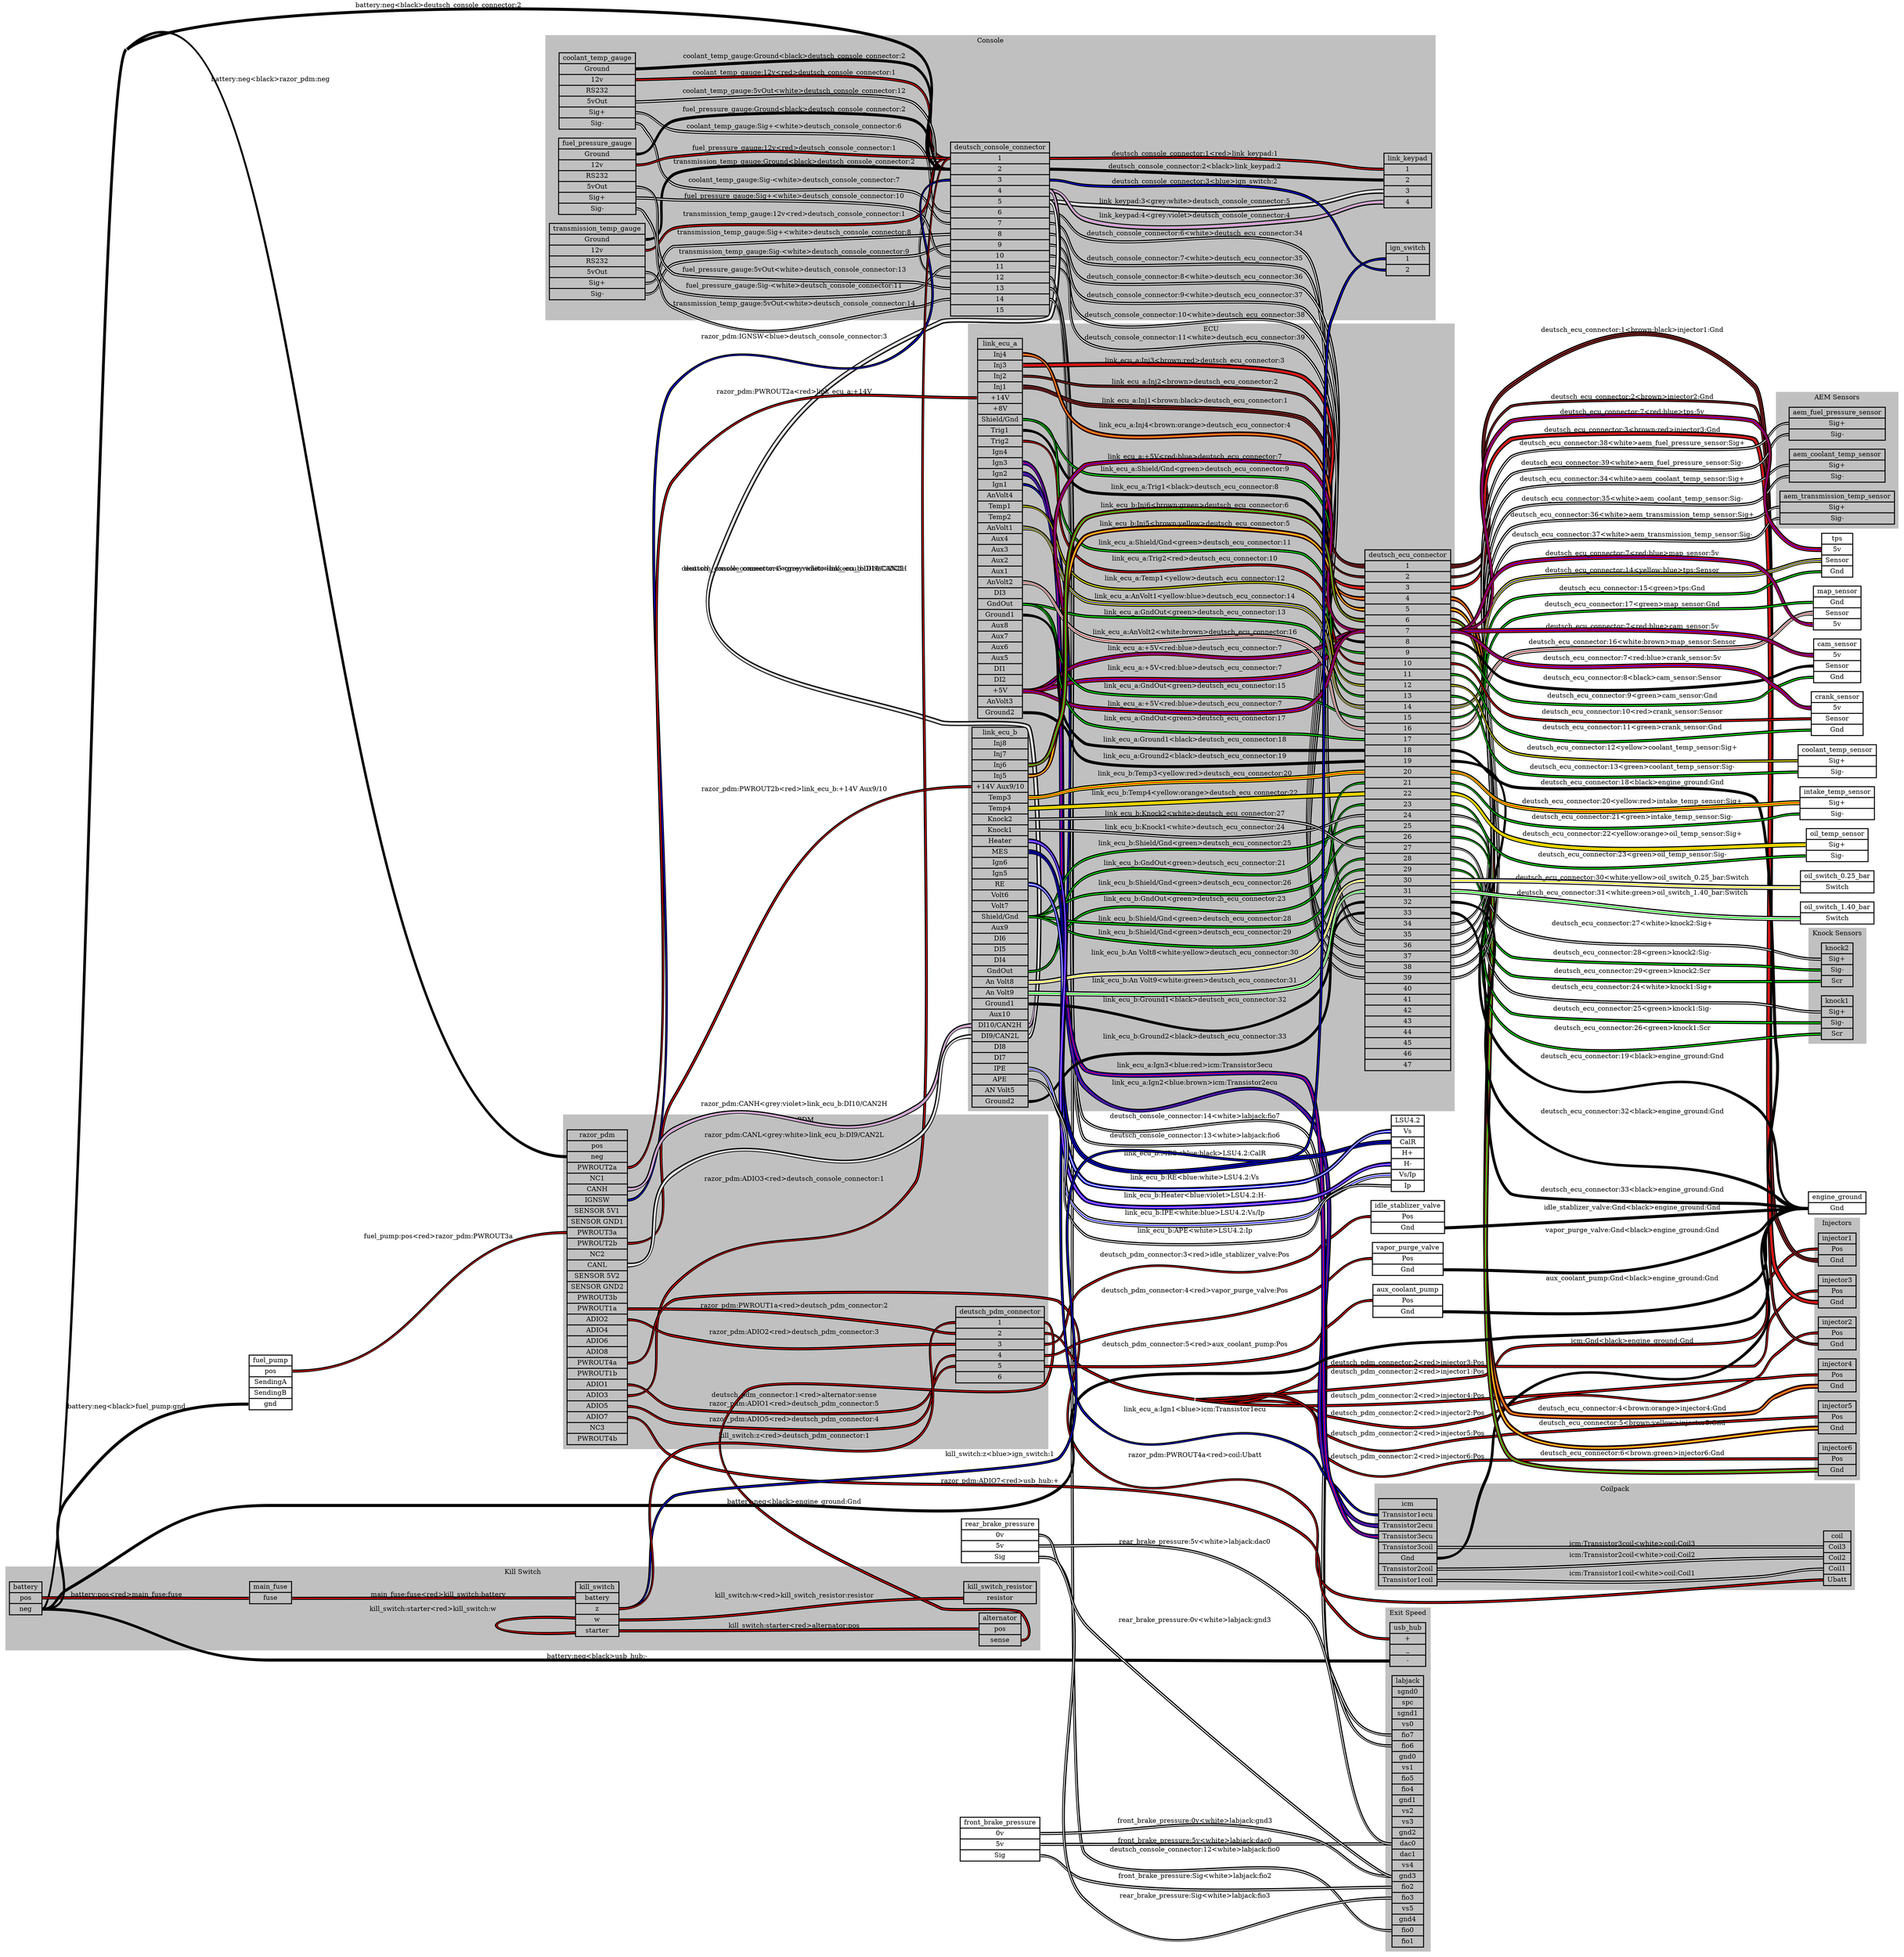 graph "" {
	graph [bb="0,0,4031,4118",
		concentrate=true,
		rankdir=LR,
		ranksep=1.5
	];
	node [label="\N"];
	subgraph cluster_Injectors {
		graph [bb="3845.5,3086,3941.5,3635",
			color=grey,
			label=Injectors,
			lheight=0.21,
			lp="3893.5,3623.5",
			lwidth=0.89,
			style=filled
		];
		injector1	[height=0.97222,
			label="injector1 | <Pos> Pos | <Gnd> Gnd ",
			pos="3893.5,3569",
			rects="3853.5,3580.5,3933.5,3603.5 3853.5,3557.5,3933.5,3580.5 3853.5,3534.5,3933.5,3557.5",
			shape=record,
			style=bold,
			width=1.1111];
		injector2	[height=0.97222,
			label="injector2 | <Pos> Pos | <Gnd> Gnd ",
			pos="3893.5,3481",
			rects="3853.5,3492.5,3933.5,3515.5 3853.5,3469.5,3933.5,3492.5 3853.5,3446.5,3933.5,3469.5",
			shape=record,
			style=bold,
			width=1.1111];
		injector3	[height=0.97222,
			label="injector3 | <Pos> Pos | <Gnd> Gnd ",
			pos="3893.5,3393",
			rects="3853.5,3404.5,3933.5,3427.5 3853.5,3381.5,3933.5,3404.5 3853.5,3358.5,3933.5,3381.5",
			shape=record,
			style=bold,
			width=1.1111];
		injector4	[height=0.97222,
			label="injector4 | <Pos> Pos | <Gnd> Gnd ",
			pos="3893.5,3217",
			rects="3853.5,3228.5,3933.5,3251.5 3853.5,3205.5,3933.5,3228.5 3853.5,3182.5,3933.5,3205.5",
			shape=record,
			style=bold,
			width=1.1111];
		injector5	[height=0.97222,
			label="injector5 | <Pos> Pos | <Gnd> Gnd ",
			pos="3893.5,3129",
			rects="3853.5,3140.5,3933.5,3163.5 3853.5,3117.5,3933.5,3140.5 3853.5,3094.5,3933.5,3117.5",
			shape=record,
			style=bold,
			width=1.1111];
		injector6	[height=0.97222,
			label="injector6 | <Pos> Pos | <Gnd> Gnd ",
			pos="3893.5,3305",
			rects="3853.5,3316.5,3933.5,3339.5 3853.5,3293.5,3933.5,3316.5 3853.5,3270.5,3933.5,3293.5",
			shape=record,
			style=bold,
			width=1.1111];
	}
	subgraph cluster_Console {
		graph [bb="1153.5,824.98,3041,1450",
			color=grey,
			label=Console,
			lheight=0.21,
			lp="2097.2,1438.5",
			lwidth=0.79,
			style=filled
		];
		ign_switch	[height=0.97222,
			label="ign_switch | <1> 1 | <2> 2 ",
			pos="2982.5,1023",
			rects="2936.5,1034.5,3028.5,1057.5 2936.5,1011.5,3028.5,1034.5 2936.5,988.48,3028.5,1011.5",
			shape=record,
			style=bold,
			width=1.2778];
		link_keypad	[height=1.6111,
			label="link_keypad | <1> 1 | <2> 2 | <3> 3 | <4> 4 ",
			pos="2982.5,1303",
			rects="2932,1337.5,3033,1360.5 2932,1314.5,3033,1337.5 2932,1291.5,3033,1314.5 2932,1268.5,3033,1291.5 2932,1245.5,3033,1268.5",
			shape=record,
			style=bold,
			width=1.4028];
		deutsch_console_connector	[height=5.125,
			label="deutsch_console_connector | <1> 1 | <2> 2 | <3> 3 | <4> 4 | <5> 5 | <6> 6 | <7> 7 | <8> 8 | <9> 9 | <10> 10 | <11> 11 | <12> 12 | <\
13> 13 | <14> 14 | <15> 15 ",
			pos="2117.5,1191",
			rects="2012.5,1352,2222.5,1375 2012.5,1329,2222.5,1352 2012.5,1306,2222.5,1329 2012.5,1283,2222.5,1306 2012.5,1260,2222.5,1283 2012.5,1237,\
2222.5,1260 2012.5,1214,2222.5,1237 2012.5,1191,2222.5,1214 2012.5,1168,2222.5,1191 2012.5,1145,2222.5,1168 2012.5,1122,2222.5,1145 \
2012.5,1099,2222.5,1122 2012.5,1076,2222.5,1099 2012.5,1053,2222.5,1076 2012.5,1030,2222.5,1053 2012.5,1007,2222.5,1030",
			shape=record,
			style=bold,
			width=2.9167];
		link_keypad:3 -- deutsch_console_connector:5	[color="black:grey:white:grey:black",
			label="link_keypad:3<grey:white>deutsch_console_connector:5",
			labeltooltip="link_keypad:3<grey:white>deutsch_console_connector:5",
			lp="2531,1212.5",
			penwidth=2.5,
			pos="2930.5,1280 2849.7,1280 2843.9,1222 2765,1205 2561.7,1161.1 2497.5,1149.6 2297,1205 2260.3,1215.1 2261.6,1249 2223.5,1249"];
		link_keypad:4 -- deutsch_console_connector:4	[color="black:grey:violet:grey:black",
			label="link_keypad:4<grey:violet>deutsch_console_connector:4",
			labeltooltip="link_keypad:4<grey:violet>deutsch_console_connector:4",
			lp="2531,1250.5",
			penwidth=2.5,
			pos="2930.5,1257 2856.7,1257 2838.8,1246.1 2765,1243 2557.2,1234.2 2501.3,1204.1 2297,1243 2262.5,1249.5 2258.6,1272 2223.5,1272"];
		deutsch_console_connector:3 -- ign_switch:2	[color="black:blue:black",
			label="deutsch_console_connector:3<blue>ign_switch:2",
			labeltooltip="deutsch_console_connector:3<blue>ign_switch:2",
			lp="2531,1292.5",
			penwidth=2.5,
			pos="2223.5,1295 2256.5,1295 2264.2,1288.2 2297,1285 2348.8,1280 2719.9,1284 2765,1258 2884.1,1189.4 2798.1,999.98 2935.5,999.98"];
		deutsch_console_connector:2 -- link_keypad:2	[color="black:black:black",
			label="deutsch_console_connector:2<black>link_keypad:2",
			labeltooltip="deutsch_console_connector:2<black>link_keypad:2",
			lp="2531,1324.5",
			penwidth=2.5,
			pos="2223.5,1318 2537.8,1318 2616.2,1303 2930.5,1303"];
		deutsch_console_connector:1 -- link_keypad:1	[color="black:red:black",
			label="deutsch_console_connector:1<red>link_keypad:1",
			labeltooltip="deutsch_console_connector:1<red>link_keypad:1",
			lp="2531,1348.5",
			penwidth=2.5,
			pos="2223.5,1341 2464.2,1341 2524.4,1341.4 2765,1334 2838.6,1331.7 2856.9,1326 2930.5,1326"];
		coolant_temp_gauge	[height=2.25,
			label="coolant_temp_gauge | <Ground> Ground | <12v> 12v | <RS232> RS232 | <5vOut> 5vOut | <Sig+> Sig+ | <Sig-> Sig- ",
			pos="1263,1321",
			rects="1182,1378.5,1344,1401.5 1182,1355.5,1344,1378.5 1182,1332.5,1344,1355.5 1182,1309.5,1344,1332.5 1182,1286.5,1344,1309.5 1182,1263.5,\
1344,1286.5 1182,1240.5,1344,1263.5",
			shape=record,
			style=bold,
			width=2.25];
		coolant_temp_gauge:"Sig-" -- deutsch_console_connector:7	[color="black:white:black",
			label="coolant_temp_gauge:Sig-<white>deutsch_console_connector:7",
			labeltooltip="coolant_temp_gauge:Sig-<white>deutsch_console_connector:7",
			lp="1681,1259.5",
			penwidth=2.5,
			pos="1345,1252 1476.9,1252 1808.6,1255.5 1938,1230 1972.1,1223.3 1976.7,1203 2011.5,1203"];
		coolant_temp_gauge:"12v" -- deutsch_console_connector:1	[color="black:red:black",
			label="coolant_temp_gauge:12v<red>deutsch_console_connector:1",
			labeltooltip="coolant_temp_gauge:12v<red>deutsch_console_connector:1",
			lp="1681,1429.5",
			penwidth=2.5,
			pos="1345,1344 1384,1344 1386,1373.3 1424,1382 1646.7,1432.8 1716.9,1439.5 1938,1382 1974.2,1372.6 1974.1,1341 2011.5,1341"];
		coolant_temp_gauge:Ground -- deutsch_console_connector:2	[color="black:black:black",
			label="coolant_temp_gauge:Ground<black>deutsch_console_connector:2",
			labeltooltip="coolant_temp_gauge:Ground<black>deutsch_console_connector:2",
			lp="1681,1370.5",
			penwidth=2.5,
			pos="1345,1367 1380.2,1367 1388.9,1364.5 1424,1363 1538.2,1358 1825.7,1365.4 1938,1344 1972,1337.5 1976.8,1318 2011.5,1318"];
		coolant_temp_gauge:"Sig+" -- deutsch_console_connector:6	[color="black:white:black",
			label="coolant_temp_gauge:Sig+<white>deutsch_console_connector:6",
			labeltooltip="coolant_temp_gauge:Sig+<white>deutsch_console_connector:6",
			lp="1681,1292.5",
			penwidth=2.5,
			pos="1345,1275 1476.8,1275 1810.8,1302.6 1938,1268 1974.3,1258.1 1973.9,1226 2011.5,1226"];
		coolant_temp_gauge:"5vOut" -- deutsch_console_connector:12	[color="black:white:black",
			label="coolant_temp_gauge:5vOut<white>deutsch_console_connector:12",
			labeltooltip="coolant_temp_gauge:5vOut<white>deutsch_console_connector:12",
			lp="1681,1202.5",
			penwidth=2.5,
			pos="1345,1298 1402.7,1298 1372.9,1221.7 1424,1195 1525.3,1142 1835,1220.6 1938,1171 1982.7,1149.4 1961.9,1087 2011.5,1087"];
		transmission_temp_gauge	[height=2.25,
			label="transmission_temp_gauge | <Ground> Ground | <12v> 12v | <RS232> RS232 | <5vOut> 5vOut | <Sig+> Sig+ | <Sig-> Sig- ",
			pos="1263,1119",
			rects="1161.5,1176.5,1364.5,1199.5 1161.5,1153.5,1364.5,1176.5 1161.5,1130.5,1364.5,1153.5 1161.5,1107.5,1364.5,1130.5 1161.5,1084.5,1364.5,\
1107.5 1161.5,1061.5,1364.5,1084.5 1161.5,1038.5,1364.5,1061.5",
			shape=record,
			style=bold,
			width=2.8194];
		transmission_temp_gauge:"Sig+" -- deutsch_console_connector:8	[color="black:white:black",
			label="transmission_temp_gauge:Sig+<white>deutsch_console_connector:8",
			labeltooltip="transmission_temp_gauge:Sig+<white>deutsch_console_connector:8",
			lp="1681,1011.5",
			penwidth=2.5,
			pos="1366,1073 1406.1,1073 1387.7,1020.9 1424,1004 1475.8,979.87 1890.4,972.37 1938,1004 2008.3,1050.7 1927.1,1179 2011.5,1179"];
		transmission_temp_gauge:"12v" -- deutsch_console_connector:1	[color="black:red:black",
			label="transmission_temp_gauge:12v<red>deutsch_console_connector:1",
			labeltooltip="transmission_temp_gauge:12v<red>deutsch_console_connector:1",
			lp="1681,1336.5",
			penwidth=2.5,
			pos="1366,1142 1443.3,1142 1361.9,1259.9 1424,1306 1469.9,1340 1881.1,1323.1 1938,1329 1970.9,1332.4 1978.4,1341 2011.5,1341"];
		transmission_temp_gauge:Ground -- deutsch_console_connector:2	[color="black:black:black",
			label="transmission_temp_gauge:Ground<black>deutsch_console_connector:2",
			labeltooltip="transmission_temp_gauge:Ground<black>deutsch_console_connector:2",
			lp="1681,1163.5",
			penwidth=2.5,
			pos="1366,1165 1392.1,1165 1398,1158 1424,1156 1480.9,1151.6 1890,1125 1938,1156 2004.5,1198.8 1932.4,1318 2011.5,1318"];
		transmission_temp_gauge:"Sig-" -- deutsch_console_connector:9	[color="black:white:black",
			label="transmission_temp_gauge:Sig-<white>deutsch_console_connector:9",
			labeltooltip="transmission_temp_gauge:Sig-<white>deutsch_console_connector:9",
			lp="1681,1087.5",
			penwidth=2.5,
			pos="1366,1050 1392,1050 1398.1,1054.8 1424,1057 1481,1061.7 1885.9,1056.5 1938,1080 1980.8,1099.3 1964.5,1156 2011.5,1156"];
		transmission_temp_gauge:"5vOut" -- deutsch_console_connector:14	[color="black:white:black",
			label="transmission_temp_gauge:5vOut<white>deutsch_console_connector:14",
			labeltooltip="transmission_temp_gauge:5vOut<white>deutsch_console_connector:14",
			lp="1681,1045.5",
			penwidth=2.5,
			pos="1366,1096 1402.5,1096 1390.3,1051.9 1424,1038 1476.8,1016.1 1880.9,1036.8 1938,1038 1970.7,1038.6 1978.8,1041 2011.5,1041"];
		fuel_pressure_gauge	[height=2.25,
			label="fuel_pressure_gauge | <Ground> Ground | <12v> 12v | <RS232> RS232 | <5vOut> 5vOut | <Sig+> Sig+ | <Sig-> Sig- ",
			pos="1263,938.98",
			rects="1181,996.48,1345,1019.5 1181,973.48,1345,996.48 1181,950.48,1345,973.48 1181,927.48,1345,950.48 1181,904.48,1345,927.48 1181,881.48,\
1345,904.48 1181,858.48,1345,881.48",
			shape=record,
			style=bold,
			width=2.2778];
		fuel_pressure_gauge:"12v" -- deutsch_console_connector:1	[color="black:red:black",
			label="fuel_pressure_gauge:12v<red>deutsch_console_connector:1",
			labeltooltip="fuel_pressure_gauge:12v<red>deutsch_console_connector:1",
			lp="1681,971.48",
			penwidth=2.5,
			pos="1346,961.98 1411.8,961.98 1887.3,922.07 1938,963.98 2069.6,1072.8 1840.8,1341 2011.5,1341"];
		fuel_pressure_gauge:Ground -- deutsch_console_connector:2	[color="black:black:black",
			label="fuel_pressure_gauge:Ground<black>deutsch_console_connector:2",
			labeltooltip="fuel_pressure_gauge:Ground<black>deutsch_console_connector:2",
			lp="1681,1129.5",
			penwidth=2.5,
			pos="1346,984.98 1405.9,984.98 1371.5,1066.1 1424,1095 1524.2,1150.1 1845.7,1054.4 1938,1122 2013.1,1177 1918.5,1318 2011.5,1318"];
		fuel_pressure_gauge:"Sig+" -- deutsch_console_connector:10	[color="black:white:black",
			label="fuel_pressure_gauge:Sig+<white>deutsch_console_connector:10",
			labeltooltip="fuel_pressure_gauge:Sig+<white>deutsch_console_connector:10",
			lp="1681,897.48",
			penwidth=2.5,
			pos="1346,892.98 1411.8,892.98 1885.2,850.78 1938,889.98 2028.6,957.23 1898.7,1133 2011.5,1133"];
		fuel_pressure_gauge:"Sig-" -- deutsch_console_connector:11	[color="black:white:black",
			label="fuel_pressure_gauge:Sig-<white>deutsch_console_connector:11",
			labeltooltip="fuel_pressure_gauge:Sig-<white>deutsch_console_connector:11",
			lp="1681,861.48",
			penwidth=2.5,
			pos="1346,869.98 1381.4,869.98 1388.8,857.56 1424,853.98 1480.8,848.22 1892.4,819.62 1938,853.98 2032.5,925.21 1893.1,1110 2011.5,1110"];
		fuel_pressure_gauge:"5vOut" -- deutsch_console_connector:13	[color="black:white:black",
			label="fuel_pressure_gauge:5vOut<white>deutsch_console_connector:13",
			labeltooltip="fuel_pressure_gauge:5vOut<white>deutsch_console_connector:13",
			lp="1681,932.48",
			penwidth=2.5,
			pos="1346,915.98 1411.8,915.98 1881.9,890.61 1938,924.98 1997.6,961.5 1941.6,1064 2011.5,1064"];
	}
	subgraph cluster_PDM {
		graph [bb="1191,3135,2219.5,3842",
			color=grey,
			label=PDM,
			lheight=0.21,
			lp="1705.2,3830.5",
			lwidth=0.50,
			style=filled
		];
		razor_pdm	[height=9.2778,
			label="razor_pdm | <pos> pos | <neg> neg | <PWROUT2a> PWROUT2a | <NC1> NC1 | <CANH> CANH | <IGNSW> IGNSW | <SENSOR 5V1> SENSOR 5V1 | <SENSOR \
GND1> SENSOR GND1 | <PWROUT3a> PWROUT3a | <PWROUT2b> PWROUT2b | <NC2> NC2 | <CANL> CANL | <SENSOR 5V2> SENSOR 5V2 | <SENSOR GND2> \
SENSOR GND2 | <PWROUT3b> PWROUT3b | <PWROUT1a> PWROUT1a | <ADIO2> ADIO2 | <ADIO4> ADIO4 | <ADIO6> ADIO6 | <ADIO8> ADIO8 | <PWROUT4a> \
PWROUT4a | <PWROUT1b> PWROUT1b | <ADIO1> ADIO1 | <ADIO3> ADIO3 | <ADIO5> ADIO5 | <ADIO7> ADIO7 | <NC3> NC3 | <PWROUT4b> PWROUT4b ",
			pos="1263,3477",
			rects="1199,3787.5,1327,3810.5 1199,3764.5,1327,3787.5 1199,3741.5,1327,3764.5 1199,3718.5,1327,3741.5 1199,3695.5,1327,3718.5 1199,3672.5,\
1327,3695.5 1199,3649.5,1327,3672.5 1199,3626.5,1327,3649.5 1199,3603.5,1327,3626.5 1199,3580.5,1327,3603.5 1199,3557.5,1327,3580.5 \
1199,3534.5,1327,3557.5 1199,3511.5,1327,3534.5 1199,3488.5,1327,3511.5 1199,3465.5,1327,3488.5 1199,3442.5,1327,3465.5 1199,3419.5,\
1327,3442.5 1199,3396.5,1327,3419.5 1199,3373.5,1327,3396.5 1199,3350.5,1327,3373.5 1199,3327.5,1327,3350.5 1199,3304.5,1327,3327.5 \
1199,3281.5,1327,3304.5 1199,3258.5,1327,3281.5 1199,3235.5,1327,3258.5 1199,3212.5,1327,3235.5 1199,3189.5,1327,3212.5 1199,3166.5,\
1327,3189.5 1199,3143.5,1327,3166.5",
			shape=record,
			style=bold,
			width=1.7778];
		deutsch_pdm_connector	[height=2.25,
			label="deutsch_pdm_connector | <1> 1 | <2> 2 | <3> 3 | <4> 4 | <5> 5 | <6> 6 ",
			pos="2117.5,3321",
			rects="2023.5,3378.5,2211.5,3401.5 2023.5,3355.5,2211.5,3378.5 2023.5,3332.5,2211.5,3355.5 2023.5,3309.5,2211.5,3332.5 2023.5,3286.5,2211.5,\
3309.5 2023.5,3263.5,2211.5,3286.5 2023.5,3240.5,2211.5,3263.5",
			shape=record,
			style=bold,
			width=2.6111];
		razor_pdm:ADIO1 -- deutsch_pdm_connector:5	[color="black:red:black",
			label="razor_pdm:ADIO1<red>deutsch_pdm_connector:5",
			labeltooltip="razor_pdm:ADIO1<red>deutsch_pdm_connector:5",
			lp="1681,3281.5",
			penwidth=2.5,
			pos="1328,3270 1636.7,3270 1713.8,3275 2022.5,3275"];
		razor_pdm:PWROUT1a -- deutsch_pdm_connector:2	[color="black:red:black",
			label="razor_pdm:PWROUT1a<red>deutsch_pdm_connector:2",
			labeltooltip="razor_pdm:PWROUT1a<red>deutsch_pdm_connector:2",
			lp="1681,3436.5",
			penwidth=2.5,
			pos="1328,3431 1601,3431 1667.7,3396.5 1938,3358 1975.7,3352.6 1984.4,3344 2022.5,3344"];
		razor_pdm:ADIO2 -- deutsch_pdm_connector:3	[color="black:red:black",
			label="razor_pdm:ADIO2<red>deutsch_pdm_connector:3",
			labeltooltip="razor_pdm:ADIO2<red>deutsch_pdm_connector:3",
			lp="1681,3346.5",
			penwidth=2.5,
			pos="1328,3408 1380.5,3408 1374.2,3355.8 1424,3339 1676,3253.6 1756.4,3321 2022.5,3321"];
		razor_pdm:ADIO5 -- deutsch_pdm_connector:4	[color="black:red:black",
			label="razor_pdm:ADIO5<red>deutsch_pdm_connector:4",
			labeltooltip="razor_pdm:ADIO5<red>deutsch_pdm_connector:4",
			lp="1681,3258.5",
			penwidth=2.5,
			pos="1328,3224 1599.4,3224 1676.9,3177.1 1938,3251 1979.3,3262.7 1979.5,3298 2022.5,3298"];
	}
	subgraph cluster_Coilpack {
		graph [bb="2912.5,3697,3930.5,3920",
			color=grey,
			label=Coilpack,
			lheight=0.21,
			lp="3421.5,3908.5",
			lwidth=0.85,
			style=filled
		];
		icm	[height=2.5694,
			label="icm | <Transistor1ecu> Transistor1ecu | <Transistor2ecu> Transistor2ecu | <Transistor3ecu> Transistor3ecu | <Transistor3coil> Transistor3coil | <\
Gnd> Gnd | <Transistor2coil> Transistor2coil | <Transistor1coil> Transistor1coil ",
			pos="2982.5,3797",
			rects="2920.5,3866,3044.5,3889 2920.5,3843,3044.5,3866 2920.5,3820,3044.5,3843 2920.5,3797,3044.5,3820 2920.5,3774,3044.5,3797 2920.5,3751,\
3044.5,3774 2920.5,3728,3044.5,3751 2920.5,3705,3044.5,3728",
			shape=record,
			style=bold,
			width=1.7222];
		coil	[height=1.6111,
			label="coil | <Coil3> Coil3 | <Coil2> Coil2 | <Coil1> Coil1 | <Ubatt> Ubatt ",
			pos="3893.5,3771",
			rects="3864.5,3805.5,3922.5,3828.5 3864.5,3782.5,3922.5,3805.5 3864.5,3759.5,3922.5,3782.5 3864.5,3736.5,3922.5,3759.5 3864.5,3713.5,3922.5,\
3736.5",
			shape=record,
			style=bold,
			width=0.80556];
		icm:Transistor3coil -- coil:Coil3	[color="black:white:black",
			label="icm:Transistor3coil<white>coil:Coil3",
			labeltooltip="icm:Transistor3coil<white>coil:Coil3",
			lp="3459,3800.5",
			penwidth=2.5,
			pos="3045.5,3785 3409.1,3785 3499.9,3794 3863.5,3794"];
		icm:Transistor1coil -- coil:Coil1	[color="black:white:black",
			label="icm:Transistor1coil<white>coil:Coil1",
			labeltooltip="icm:Transistor1coil<white>coil:Coil1",
			lp="3459,3731.5",
			penwidth=2.5,
			pos="3045.5,3716 3344.4,3716 3420.2,3697.8 3718,3724 3783.3,3729.7 3798,3748 3863.5,3748"];
		icm:Transistor2coil -- coil:Coil2	[color="black:white:black",
			label="icm:Transistor2coil<white>coil:Coil2",
			labeltooltip="icm:Transistor2coil<white>coil:Coil2",
			lp="3459,3772.5",
			penwidth=2.5,
			pos="3045.5,3739 3091,3739 3818,3771 3863.5,3771"];
	}
	subgraph "cluster_Knock Sensors" {
		graph [bb="3833,2835,3955,3078",
			color=grey,
			label="Knock Sensors",
			lheight=0.21,
			lp="3894,3066.5",
			lwidth=1.47,
			style=filled
		];
		knock1	[height=1.2917,
			label="knock1 | <Sig+> Sig+ | <Sig-> Sig- | <Scr> Scr ",
			pos="3893.5,3000",
			rects="3860,3023,3927,3046 3860,3000,3927,3023 3860,2977,3927,3000 3860,2954,3927,2977",
			shape=record,
			style=bold,
			width=0.93056];
		knock2	[height=1.2917,
			label="knock2 | <Sig+> Sig+ | <Sig-> Sig- | <Scr> Scr ",
			pos="3893.5,2889",
			rects="3860,2912,3927,2935 3860,2889,3927,2912 3860,2866,3927,2889 3860,2843,3927,2866",
			shape=record,
			style=bold,
			width=0.93056];
	}
	subgraph cluster_ECU {
		graph [bb="2050,1458,3081.5,3127",
			color=grey,
			label=ECU,
			lheight=0.21,
			lp="2565.8,3115.5",
			lwidth=0.47,
			style=filled
		];
		link_ecu_a	[height=11.194,
			label="link_ecu_a | <Inj4> Inj4 | <Inj3> Inj3 | <Inj2> Inj2 | <Inj1> Inj1 | <+14V> +14V | <+8V> +8V | <Shield/Gnd> Shield/Gnd | <Trig1> \
Trig1 | <Trig2> Trig2 | <Ign4> Ign4 | <Ign3> Ign3 | <Ign2> Ign2 | <Ign1> Ign1 | <AnVolt4> AnVolt4 | <Temp1> Temp1 | <Temp2> Temp2 | <\
AnVolt1> AnVolt1 | <Aux4> Aux4 | <Aux3> Aux3 | <Aux2> Aux2 | <Aux1> Aux1 | <AnVolt2> AnVolt2 | <DI3> DI3 | <GndOut> GndOut | <Ground1> \
Ground1 | <Aux8> Aux8 | <Aux7> Aux7 | <Aux6> Aux6 | <Aux5> Aux5 | <DI1> DI1 | <DI2> DI2 | <+5V> +5V | <AnVolt3> AnVolt3 | <Ground2> \
Ground2 ",
			pos="2117.5,2693",
			rects="2070,3072.5,2165,3095.5 2070,3049.5,2165,3072.5 2070,3026.5,2165,3049.5 2070,3003.5,2165,3026.5 2070,2980.5,2165,3003.5 2070,2957.5,\
2165,2980.5 2070,2934.5,2165,2957.5 2070,2911.5,2165,2934.5 2070,2888.5,2165,2911.5 2070,2865.5,2165,2888.5 2070,2842.5,2165,2865.5 \
2070,2819.5,2165,2842.5 2070,2796.5,2165,2819.5 2070,2773.5,2165,2796.5 2070,2750.5,2165,2773.5 2070,2727.5,2165,2750.5 2070,2704.5,\
2165,2727.5 2070,2681.5,2165,2704.5 2070,2658.5,2165,2681.5 2070,2635.5,2165,2658.5 2070,2612.5,2165,2635.5 2070,2589.5,2165,2612.5 \
2070,2566.5,2165,2589.5 2070,2543.5,2165,2566.5 2070,2520.5,2165,2543.5 2070,2497.5,2165,2520.5 2070,2474.5,2165,2497.5 2070,2451.5,\
2165,2474.5 2070,2428.5,2165,2451.5 2070,2405.5,2165,2428.5 2070,2382.5,2165,2405.5 2070,2359.5,2165,2382.5 2070,2336.5,2165,2359.5 \
2070,2313.5,2165,2336.5 2070,2290.5,2165,2313.5",
			shape=record,
			style=bold,
			width=1.3194];
		deutsch_ecu_connector	[height=15.347,
			label="deutsch_ecu_connector | <1> 1 | <2> 2 | <3> 3 | <4> 4 | <5> 5 | <6> 6 | <7> 7 | <8> 8 | <9> 9 | <10> 10 | <11> 11 | <12> 12 | <13> \
13 | <14> 14 | <15> 15 | <16> 16 | <17> 17 | <18> 18 | <19> 19 | <20> 20 | <21> 21 | <22> 22 | <23> 23 | <24> 24 | <25> 25 | <26> \
26 | <27> 27 | <28> 28 | <29> 29 | <30> 30 | <31> 31 | <32> 32 | <33> 33 | <34> 34 | <35> 35 | <36> 36 | <37> 37 | <38> 38 | <39> \
39 | <40> 40 | <41> 41 | <42> 42 | <43> 43 | <44> 44 | <45> 45 | <46> 46 | <47> 47 ",
			pos="2982.5,2064",
			rects="2891.5,2593,3073.5,2616 2891.5,2570,3073.5,2593 2891.5,2547,3073.5,2570 2891.5,2524,3073.5,2547 2891.5,2501,3073.5,2524 2891.5,2478,\
3073.5,2501 2891.5,2455,3073.5,2478 2891.5,2432,3073.5,2455 2891.5,2409,3073.5,2432 2891.5,2386,3073.5,2409 2891.5,2363,3073.5,2386 \
2891.5,2340,3073.5,2363 2891.5,2317,3073.5,2340 2891.5,2294,3073.5,2317 2891.5,2271,3073.5,2294 2891.5,2248,3073.5,2271 2891.5,2225,\
3073.5,2248 2891.5,2202,3073.5,2225 2891.5,2179,3073.5,2202 2891.5,2156,3073.5,2179 2891.5,2133,3073.5,2156 2891.5,2110,3073.5,2133 \
2891.5,2087,3073.5,2110 2891.5,2064,3073.5,2087 2891.5,2041,3073.5,2064 2891.5,2018,3073.5,2041 2891.5,1995,3073.5,2018 2891.5,1972,\
3073.5,1995 2891.5,1949,3073.5,1972 2891.5,1926,3073.5,1949 2891.5,1903,3073.5,1926 2891.5,1880,3073.5,1903 2891.5,1857,3073.5,1880 \
2891.5,1834,3073.5,1857 2891.5,1811,3073.5,1834 2891.5,1788,3073.5,1811 2891.5,1765,3073.5,1788 2891.5,1742,3073.5,1765 2891.5,1719,\
3073.5,1742 2891.5,1696,3073.5,1719 2891.5,1673,3073.5,1696 2891.5,1650,3073.5,1673 2891.5,1627,3073.5,1650 2891.5,1604,3073.5,1627 \
2891.5,1581,3073.5,1604 2891.5,1558,3073.5,1581 2891.5,1535,3073.5,1558 2891.5,1512,3073.5,1535",
			shape=record,
			style=bold,
			width=2.5278];
		link_ecu_a:Inj1 -- deutsch_ecu_connector:1	[color="black:brown:black:brown:black",
			label="link_ecu_a:Inj1<brown:black>deutsch_ecu_connector:1",
			labeltooltip="link_ecu_a:Inj1<brown:black>deutsch_ecu_connector:1",
			lp="2531,2865.5",
			penwidth=2.5,
			pos="2166.5,2992 2249.6,2992 2221.5,2892.7 2297,2858 2391.7,2814.4 2677.9,2885.2 2765,2828 2867.6,2760.6 2767.8,2582 2890.5,2582"];
		link_ecu_a:Inj2 -- deutsch_ecu_connector:2	[color="black:brown:black",
			label="link_ecu_a:Inj2<brown>deutsch_ecu_connector:2",
			labeltooltip="link_ecu_a:Inj2<brown>deutsch_ecu_connector:2",
			lp="2531,2903.5",
			penwidth=2.5,
			pos="2166.5,3015 2245,3015 2224.5,2926.1 2297,2896 2345.1,2876 2722.6,2903.2 2765,2873 2887.3,2785.7 2740.2,2559 2890.5,2559"];
		link_ecu_a:Inj3 -- deutsch_ecu_connector:3	[color="black:brown:red:brown:black",
			label="link_ecu_a:Inj3<brown:red>deutsch_ecu_connector:3",
			labeltooltip="link_ecu_a:Inj3<brown:red>deutsch_ecu_connector:3",
			lp="2531,2941.5",
			penwidth=2.5,
			pos="2166.5,3038 2240.7,3038 2227.6,2960.2 2297,2934 2345.7,2915.6 2723.5,2942.4 2765,2911 2905.1,2804.8 2714.7,2536 2890.5,2536"];
		link_ecu_a:Inj4 -- deutsch_ecu_connector:4	[color="black:brown:orange:brown:black",
			label="link_ecu_a:Inj4<brown:orange>deutsch_ecu_connector:4",
			labeltooltip="link_ecu_a:Inj4<brown:orange>deutsch_ecu_connector:4",
			lp="2531,2979.5",
			penwidth=2.5,
			pos="2166.5,3061 2236.7,3061 2230.4,2994.3 2297,2972 2346.4,2955.4 2724.2,2981.3 2765,2949 2923.1,2823.8 2688.9,2513 2890.5,2513"];
		link_ecu_a:Trig1 -- deutsch_ecu_connector:8	[color="black:black:black",
			label="link_ecu_a:Trig1<black>deutsch_ecu_connector:8",
			labeltooltip="link_ecu_a:Trig1<black>deutsch_ecu_connector:8",
			lp="2531,2785.5",
			penwidth=2.5,
			pos="2166.5,2900 2245.9,2900 2223.8,2808.6 2297,2778 2345,2757.9 2722.9,2789.6 2765,2759 2894.7,2664.8 2730.3,2421 2890.5,2421"];
		link_ecu_a:"+5V" -- deutsch_ecu_connector:7	[color="black:red:blue:red:black",
			label="link_ecu_a:+5V<red:blue>deutsch_ecu_connector:7",
			labeltooltip="link_ecu_a:+5V<red:blue>deutsch_ecu_connector:7",
			lp="2531,2478.5",
			penwidth=2.5,
			pos="2166.5,2348 2241.5,2348 2226.4,2429.7 2297,2455 2394.9,2490 2661.1,2459.5 2765,2455 2820.9,2452.5 2834.5,2444 2890.5,2444"];
		link_ecu_a:"Shield/Gnd" -- deutsch_ecu_connector:9	[color="black:green:black",
			label="link_ecu_a:Shield/Gnd<green>deutsch_ecu_connector:9",
			labeltooltip="link_ecu_a:Shield/Gnd<green>deutsch_ecu_connector:9",
			lp="2531,2747.5",
			penwidth=2.5,
			pos="2166.5,2923 2266.4,2923 2209.1,2787.5 2297,2740 2342.8,2715.2 2722.7,2751.2 2765,2721 2890.3,2631.4 2736.5,2398 2890.5,2398"];
		link_ecu_a:Trig2 -- deutsch_ecu_connector:10	[color="black:red:black",
			label="link_ecu_a:Trig2<red>deutsch_ecu_connector:10",
			labeltooltip="link_ecu_a:Trig2<red>deutsch_ecu_connector:10",
			lp="2531,2709.5",
			penwidth=2.5,
			pos="2166.5,2877 2263.5,2877 2211.2,2747.2 2297,2702 2343,2677.7 2722.4,2712.9 2765,2683 2886,2598 2742.7,2375 2890.5,2375"];
		link_ecu_a:"+5V" -- deutsch_ecu_connector:7	[color="black:red:blue:red:black",
			label="link_ecu_a:+5V<red:blue>deutsch_ecu_connector:7",
			labeltooltip="link_ecu_a:+5V<red:blue>deutsch_ecu_connector:7",
			lp="2531,2520.5",
			penwidth=2.5,
			pos="2166.5,2348 2252.2,2348 2218.5,2455.5 2297,2490 2392.2,2531.8 2662.6,2508.2 2765,2490 2823.5,2479.6 2831.1,2444 2890.5,2444"];
		link_ecu_a:"Shield/Gnd" -- deutsch_ecu_connector:11	[color="black:green:black",
			label="link_ecu_a:Shield/Gnd<green>deutsch_ecu_connector:11",
			labeltooltip="link_ecu_a:Shield/Gnd<green>deutsch_ecu_connector:11",
			lp="2531,2671.5",
			penwidth=2.5,
			pos="2166.5,2923 2295.4,2923 2188.6,2733.8 2297,2664 2340.7,2635.8 2722.1,2674.5 2765,2645 2881.7,2564.6 2748.8,2352 2890.5,2352"];
		link_ecu_a:Temp1 -- deutsch_ecu_connector:12	[color="black:yellow:black",
			label="link_ecu_a:Temp1<yellow>deutsch_ecu_connector:12",
			labeltooltip="link_ecu_a:Temp1<yellow>deutsch_ecu_connector:12",
			lp="2531,2633.5",
			penwidth=2.5,
			pos="2166.5,2739 2243.2,2739 2225.7,2654.2 2297,2626 2345.4,2606.8 2721.9,2636.1 2765,2607 2877.4,2531.1 2754.9,2329 2890.5,2329"];
		link_ecu_a:GndOut -- deutsch_ecu_connector:13	[color="black:green:black",
			label="link_ecu_a:GndOut<green>deutsch_ecu_connector:13",
			labeltooltip="link_ecu_a:GndOut<green>deutsch_ecu_connector:13",
			lp="2531,2553.5",
			penwidth=2.5,
			pos="2166.5,2532 2233,2532 2707.7,2564.7 2765,2531 2863.7,2472.9 2776,2306 2890.5,2306"];
		link_ecu_a:AnVolt1 -- deutsch_ecu_connector:14	[color="black:yellow:blue:yellow:black",
			label="link_ecu_a:AnVolt1<yellow:blue>deutsch_ecu_connector:14",
			labeltooltip="link_ecu_a:AnVolt1<yellow:blue>deutsch_ecu_connector:14",
			lp="2531,2595.5",
			penwidth=2.5,
			pos="2166.5,2693 2240.9,2693 2227.4,2614.4 2297,2588 2345.7,2569.5 2722,2594.4 2765,2565 2878.2,2487.5 2753.3,2283 2890.5,2283"];
		link_ecu_a:"+5V" -- deutsch_ecu_connector:7	[color="black:red:blue:red:black",
			label="link_ecu_a:+5V<red:blue>deutsch_ecu_connector:7",
			labeltooltip="link_ecu_a:+5V<red:blue>deutsch_ecu_connector:7",
			lp="2531,2443.5",
			penwidth=2.5,
			pos="2166.5,2348 2232.1,2348 2233.7,2399.9 2297,2417 2397.5,2444.1 2661.1,2430.6 2765,2436 2820.8,2438.9 2834.6,2444 2890.5,2444"];
		link_ecu_a:GndOut -- deutsch_ecu_connector:15	[color="black:green:black",
			label="link_ecu_a:GndOut<green>deutsch_ecu_connector:15",
			labeltooltip="link_ecu_a:GndOut<green>deutsch_ecu_connector:15",
			lp="2531,2405.5",
			penwidth=2.5,
			pos="2166.5,2532 2249.6,2532 2221.1,2431.9 2297,2398 2392.1,2355.6 2669.1,2419.5 2765,2379 2835.8,2349.1 2813.6,2260 2890.5,2260"];
		link_ecu_a:AnVolt2 -- deutsch_ecu_connector:16	[color="black:white:brown:white:black",
			label="link_ecu_a:AnVolt2<white:brown>deutsch_ecu_connector:16",
			labeltooltip="link_ecu_a:AnVolt2<white:brown>deutsch_ecu_connector:16",
			lp="2531,2257.5",
			penwidth=2.5,
			pos="2166.5,2578 2323.4,2578 2168.1,2339.5 2297,2250 2351.2,2212.4 2824.5,2237 2890.5,2237"];
		link_ecu_a:"+5V" -- deutsch_ecu_connector:7	[color="black:red:blue:red:black",
			label="link_ecu_a:+5V<red:blue>deutsch_ecu_connector:7",
			labeltooltip="link_ecu_a:+5V<red:blue>deutsch_ecu_connector:7",
			lp="2531,2295.5",
			penwidth=2.5,
			pos="2166.5,2348 2230.3,2348 2234.6,2301.6 2297,2288 2347.8,2276.9 2718.1,2265.5 2765,2288 2845.3,2326.4 2801.5,2444 2890.5,2444"];
		link_ecu_a:GndOut -- deutsch_ecu_connector:17	[color="black:green:black",
			label="link_ecu_a:GndOut<green>deutsch_ecu_connector:17",
			labeltooltip="link_ecu_a:GndOut<green>deutsch_ecu_connector:17",
			lp="2531,2367.5",
			penwidth=2.5,
			pos="2166.5,2532 2262.5,2532 2211.9,2404.4 2297,2360 2389.3,2311.8 2669.8,2383 2765,2341 2837.6,2308.9 2811.1,2214 2890.5,2214"];
		link_ecu_a:Ground1 -- deutsch_ecu_connector:18	[color="black:black:black",
			label="link_ecu_a:Ground1<black>deutsch_ecu_connector:18",
			labeltooltip="link_ecu_a:Ground1<black>deutsch_ecu_connector:18",
			lp="2531,2329.5",
			penwidth=2.5,
			pos="2166.5,2509 2267.8,2509 2208.1,2370.7 2297,2322 2388.3,2272 2668.5,2342 2765,2303 2834.3,2274.9 2815.7,2191 2890.5,2191"];
		link_ecu_a:Ground2 -- deutsch_ecu_connector:19	[color="black:black:black",
			label="link_ecu_a:Ground2<black>deutsch_ecu_connector:19",
			labeltooltip="link_ecu_a:Ground2<black>deutsch_ecu_connector:19",
			lp="2531,2217.5",
			penwidth=2.5,
			pos="2166.5,2302 2201.8,2302 2213.8,2300.7 2243,2281 2275.8,2258.8 2261.9,2228.4 2297,2210 2343.1,2185.8 2713.2,2194.5 2765,2189 2821.2,\
2183 2833.9,2168 2890.5,2168"];
		link_ecu_b	[height=11.194,
			label="link_ecu_b | <Inj8> Inj8 | <Inj7> Inj7 | <Inj6> Inj6 | <Inj5> Inj5 | <+14V Aux9/10> +14V Aux9/10 | <Temp3> Temp3 | <Temp4> Temp4 | <\
Knock2> Knock2 | <Knock1> Knock1 | <Heater> Heater | <MES> MES | <Ign6> Ign6 | <Ign5> Ign5 | <RE> RE | <Volt6> Volt6 | <Volt7> Volt7 | <\
Shield/Gnd> Shield/Gnd | <Aux9> Aux9 | <DI6> DI6 | <DI5> DI5 | <DI4> DI4 | <GndOut> GndOut | <An Volt8> An Volt8 | <An Volt9> An \
Volt9 | <Ground1> Ground1 | <Aux10> Aux10 | <DI10/CAN2H> DI10/CAN2H | <DI9/CAN2L> DI9/CAN2L | <DI8> DI8 | <DI7> DI7 | <IPE> IPE | <\
APE> APE | <AN Volt5> AN Volt5 | <Ground2> Ground2 ",
			pos="2117.5,1869",
			rects="2058,2248.5,2177,2271.5 2058,2225.5,2177,2248.5 2058,2202.5,2177,2225.5 2058,2179.5,2177,2202.5 2058,2156.5,2177,2179.5 2058,2133.5,\
2177,2156.5 2058,2110.5,2177,2133.5 2058,2087.5,2177,2110.5 2058,2064.5,2177,2087.5 2058,2041.5,2177,2064.5 2058,2018.5,2177,2041.5 \
2058,1995.5,2177,2018.5 2058,1972.5,2177,1995.5 2058,1949.5,2177,1972.5 2058,1926.5,2177,1949.5 2058,1903.5,2177,1926.5 2058,1880.5,\
2177,1903.5 2058,1857.5,2177,1880.5 2058,1834.5,2177,1857.5 2058,1811.5,2177,1834.5 2058,1788.5,2177,1811.5 2058,1765.5,2177,1788.5 \
2058,1742.5,2177,1765.5 2058,1719.5,2177,1742.5 2058,1696.5,2177,1719.5 2058,1673.5,2177,1696.5 2058,1650.5,2177,1673.5 2058,1627.5,\
2177,1650.5 2058,1604.5,2177,1627.5 2058,1581.5,2177,1604.5 2058,1558.5,2177,1581.5 2058,1535.5,2177,1558.5 2058,1512.5,2177,1535.5 \
2058,1489.5,2177,1512.5 2058,1466.5,2177,1489.5",
			shape=record,
			style=bold,
			width=1.6528];
		link_ecu_b:Temp4 -- deutsch_ecu_connector:22	[color="black:yellow:orange:yellow:black",
			label="link_ecu_b:Temp4<yellow:orange>deutsch_ecu_connector:22",
			labeltooltip="link_ecu_b:Temp4<yellow:orange>deutsch_ecu_connector:22",
			lp="2531,2067.5",
			penwidth=2.5,
			pos="2178.5,2099 2233.9,2099 2242.3,2068.8 2297,2060 2399.7,2043.5 2662.2,2044.4 2765,2060 2822.7,2068.7 2832.1,2099 2890.5,2099"];
		link_ecu_b:Inj5 -- deutsch_ecu_connector:5	[color="black:brown:yellow:brown:black",
			label="link_ecu_b:Inj5<brown:yellow>deutsch_ecu_connector:5",
			labeltooltip="link_ecu_b:Inj5<brown:yellow>deutsch_ecu_connector:5",
			lp="2531,2181.5",
			penwidth=2.5,
			pos="2178.5,2168 2243.7,2168 2711.3,2137.1 2765,2174 2889.6,2259.5 2739.4,2490 2890.5,2490"];
		link_ecu_b:Inj6 -- deutsch_ecu_connector:6	[color="black:brown:green:brown:black",
			label="link_ecu_b:Inj6<brown:green>deutsch_ecu_connector:6",
			labeltooltip="link_ecu_b:Inj6<brown:green>deutsch_ecu_connector:6",
			lp="2531,2816.5",
			penwidth=2.5,
			pos="2178.5,2191 2227.7,2191 2225.5,2235 2243,2281 2283.9,2388.8 2211.3,2719.8 2297,2797 2316.3,2814.4 2743.6,2811.7 2765,2797 2894.2,\
2707.9 2733.6,2467 2890.5,2467"];
		link_ecu_b:Temp3 -- deutsch_ecu_connector:20	[color="black:yellow:red:yellow:black",
			label="link_ecu_b:Temp3<yellow:red>deutsch_ecu_connector:20",
			labeltooltip="link_ecu_b:Temp3<yellow:red>deutsch_ecu_connector:20",
			lp="2531,2143.5",
			penwidth=2.5,
			pos="2178.5,2122 2439.2,2122 2504.6,2123.5 2765,2136 2820.9,2138.7 2834.6,2145 2890.5,2145"];
		link_ecu_b:GndOut -- deutsch_ecu_connector:21	[color="black:green:black",
			label="link_ecu_b:GndOut<green>deutsch_ecu_connector:21",
			labeltooltip="link_ecu_b:GndOut<green>deutsch_ecu_connector:21",
			lp="2531,2110.5",
			penwidth=2.5,
			pos="2178.5,1754 2330.6,1754 2174.9,1984.4 2297,2075 2338.8,2106 2713.2,2097.5 2765,2103 2821.1,2108.9 2834.1,2122 2890.5,2122"];
		link_ecu_b:GndOut -- deutsch_ecu_connector:23	[color="black:green:black",
			label="link_ecu_b:GndOut<green>deutsch_ecu_connector:23",
			labeltooltip="link_ecu_b:GndOut<green>deutsch_ecu_connector:23",
			lp="2531,1801.5",
			penwidth=2.5,
			pos="2178.5,1754 2231.7,1754 2244,1765.9 2297,1771 2348.8,1776 2722,1764.6 2765,1794 2878.2,1871.5 2753.3,2076 2890.5,2076"];
		link_ecu_b:Knock1 -- deutsch_ecu_connector:24	[color="black:white:black",
			label="link_ecu_b:Knock1<white>deutsch_ecu_connector:24",
			labeltooltip="link_ecu_b:Knock1<white>deutsch_ecu_connector:24",
			lp="2531,2035.5",
			penwidth=2.5,
			pos="2178.5,2053 2232.3,2053 2243.5,2033.6 2297,2028 2503.9,2006.4 2557.9,2008.4 2765,2028 2821.5,2033.3 2833.7,2052 2890.5,2052"];
		link_ecu_b:"Shield/Gnd" -- deutsch_ecu_connector:25	[color="black:green:black",
			label="link_ecu_b:Shield/Gnd<green>deutsch_ecu_connector:25",
			labeltooltip="link_ecu_b:Shield/Gnd<green>deutsch_ecu_connector:25",
			lp="2531,1953.5",
			penwidth=2.5,
			pos="2178.5,1869 2236.4,1869 2240.8,1909.3 2297,1923 2398.2,1947.6 2666.1,1913.6 2765,1946 2828.5,1966.8 2823.6,2029 2890.5,2029"];
		link_ecu_b:"Shield/Gnd" -- deutsch_ecu_connector:26	[color="black:green:black",
			label="link_ecu_b:Shield/Gnd<green>deutsch_ecu_connector:26",
			labeltooltip="link_ecu_b:Shield/Gnd<green>deutsch_ecu_connector:26",
			lp="2531,1911.5",
			penwidth=2.5,
			pos="2178.5,1869 2231.6,1869 2244.1,1880.3 2297,1885 2348.8,1889.5 2716.3,1885.6 2765,1904 2832.2,1929.4 2818.6,2006 2890.5,2006"];
		link_ecu_b:Knock2 -- deutsch_ecu_connector:27	[color="black:white:black",
			label="link_ecu_b:Knock2<white>deutsch_ecu_connector:27",
			labeltooltip="link_ecu_b:Knock2<white>deutsch_ecu_connector:27",
			lp="2531,2000.5",
			penwidth=2.5,
			pos="2178.5,2076 2242.8,2076 2235.8,2012.8 2297,1993 2422.5,1952.3 2758.6,1983 2890.5,1983"];
		link_ecu_b:"Shield/Gnd" -- deutsch_ecu_connector:28	[color="black:green:black",
			label="link_ecu_b:Shield/Gnd<green>deutsch_ecu_connector:28",
			labeltooltip="link_ecu_b:Shield/Gnd<green>deutsch_ecu_connector:28",
			lp="2531,1873.5",
			penwidth=2.5,
			pos="2178.5,1869 2308.8,1869 2641.3,1824.8 2765,1866 2831.1,1888 2820.8,1960 2890.5,1960"];
		link_ecu_b:"Shield/Gnd" -- deutsch_ecu_connector:29	[color="black:green:black",
			label="link_ecu_b:Shield/Gnd<green>deutsch_ecu_connector:29",
			labeltooltip="link_ecu_b:Shield/Gnd<green>deutsch_ecu_connector:29",
			lp="2531,1836.5",
			penwidth=2.5,
			pos="2178.5,1869 2234.1,1869 2242.1,1838 2297,1829 2348.3,1820.6 2716.2,1810.9 2765,1829 2834,1854.6 2816.9,1937 2890.5,1937"];
		link_ecu_b:"An Volt8" -- deutsch_ecu_connector:30	[color="black:white:yellow:white:black",
			label="link_ecu_b:An Volt8<white:yellow>deutsch_ecu_connector:30",
			labeltooltip="link_ecu_b:An Volt8<white:yellow>deutsch_ecu_connector:30",
			lp="2531,1759.5",
			penwidth=2.5,
			pos="2178.5,1731 2194.8,1731 2750.5,1744.5 2765,1752 2846,1793.5 2799.4,1914 2890.5,1914"];
		link_ecu_b:"An Volt9" -- deutsch_ecu_connector:31	[color="black:white:green:white:black",
			label="link_ecu_b:An Volt9<white:green>deutsch_ecu_connector:31",
			labeltooltip="link_ecu_b:An Volt9<white:green>deutsch_ecu_connector:31",
			lp="2531,1722.5",
			penwidth=2.5,
			pos="2178.5,1708 2243.7,1708 2707.2,1684.8 2765,1715 2850.1,1759.5 2794.4,1891 2890.5,1891"];
		link_ecu_b:Ground1 -- deutsch_ecu_connector:32	[color="black:black:black",
			label="link_ecu_b:Ground1<black>deutsch_ecu_connector:32",
			labeltooltip="link_ecu_b:Ground1<black>deutsch_ecu_connector:32",
			lp="2531,1687.5",
			penwidth=2.5,
			pos="2178.5,1685 2243.7,1685 2707.5,1649.3 2765,1680 2853.6,1727.4 2790,1868 2890.5,1868"];
		link_ecu_b:Ground2 -- deutsch_ecu_connector:33	[color="black:black:black",
			label="link_ecu_b:Ground2<black>deutsch_ecu_connector:33",
			labeltooltip="link_ecu_b:Ground2<black>deutsch_ecu_connector:33",
			lp="2531,1655.5",
			penwidth=2.5,
			pos="2178.5,1478 2260.4,1478 2223.9,1582.1 2297,1619 2390,1665.9 2675.2,1595.1 2765,1648 2854.4,1700.7 2786.7,1845 2890.5,1845"];
	}
	subgraph "cluster_AEM Sensors" {
		graph [bb="3764,2420,4023,2705",
			color=grey,
			label="AEM Sensors",
			lheight=0.21,
			lp="3893.5,2693.5",
			lwidth=1.35,
			style=filled
		];
		aem_coolant_temp_sensor	[height=0.97222,
			label="aem_coolant_temp_sensor | <Sig+> Sig+ | <Sig-> Sig- ",
			pos="3893.5,2551",
			rects="3792,2562.5,3995,2585.5 3792,2539.5,3995,2562.5 3792,2516.5,3995,2539.5",
			shape=record,
			style=bold,
			width=2.8194];
		aem_transmission_temp_sensor	[height=0.97222,
			label="aem_transmission_temp_sensor | <Sig+> Sig+ | <Sig-> Sig- ",
			pos="3893.5,2463",
			rects="3772,2474.5,4015,2497.5 3772,2451.5,4015,2474.5 3772,2428.5,4015,2451.5",
			shape=record,
			style=bold,
			width=3.375];
		aem_fuel_pressure_sensor	[height=0.97222,
			label="aem_fuel_pressure_sensor | <Sig+> Sig+ | <Sig-> Sig- ",
			pos="3893.5,2639",
			rects="3791.5,2650.5,3995.5,2673.5 3791.5,2627.5,3995.5,2650.5 3791.5,2604.5,3995.5,2627.5",
			shape=record,
			style=bold,
			width=2.8333];
	}
	subgraph "cluster_Kill Switch" {
		graph [bb="8,601.98,2202.5,775.98",
			color=grey,
			label="Kill Switch",
			lheight=0.21,
			lp="1105.2,764.48",
			lwidth=1.08,
			style=filled
		];
		battery	[height=0.97222,
			label="battery | <pos> pos | <neg> neg ",
			pos="50.5,709.98",
			rects="16,721.48,85,744.48 16,698.48,85,721.48 16,675.48,85,698.48",
			shape=record,
			style=bold,
			width=0.95833];
		main_fuse	[height=0.65278,
			label="main_fuse | <fuse> fuse ",
			pos="570,720.98",
			rects="525.5,720.98,614.5,743.98 525.5,697.98,614.5,720.98",
			shape=record,
			style=bold,
			width=1.2361];
		battery:pos -- main_fuse:fuse	[color="black:red:black",
			label="battery:pos<red>main_fuse:fuse",
			labeltooltip="battery:pos<red>main_fuse:fuse",
			lp="264.5,716.48",
			penwidth=2.5,
			pos="85,709.98 280.11,709.98 328.89,708.98 524,708.98"];
		kill_switch	[height=1.6111,
			label="kill_switch | <battery> battery | <z> z | <w> w | <starter> starter ",
			pos="1263,686.98",
			rects="1217,721.48,1309,744.48 1217,698.48,1309,721.48 1217,675.48,1309,698.48 1217,652.48,1309,675.48 1217,629.48,1309,652.48",
			shape=record,
			style=bold,
			width=1.2778];
		main_fuse:fuse -- kill_switch:battery	[color="black:red:black",
			label="main_fuse:fuse<red>kill_switch:battery",
			labeltooltip="main_fuse:fuse<red>kill_switch:battery",
			lp="926,716.48",
			penwidth=2.5,
			pos="616,708.98 882.67,708.98 949.33,709.98 1216,709.98"];
		kill_switch:starter -- kill_switch:w	[color="black:red:black",
			label="kill_switch:starter<red>kill_switch:w",
			labeltooltip="kill_switch:starter<red>kill_switch:w",
			lp="914.5,686.98",
			penwidth=2.5,
			pos="1216.8,636.95 1143.2,632.7 1049,635.83 1049,652.48 1049,669.14 1143.2,672.26 1216.8,668.02"];
		alternator	[height=0.97222,
			label="alternator | <pos> pos | <sense> sense ",
			pos="2117.5,644.98",
			rects="2073,656.48,2162,679.48 2073,633.48,2162,656.48 2073,610.48,2162,633.48",
			shape=record,
			style=bold,
			width=1.2361];
		kill_switch:starter -- alternator:pos	[color="black:red:black",
			label="kill_switch:starter<red>alternator:pos",
			labeltooltip="kill_switch:starter<red>alternator:pos",
			lp="1681,651.48",
			penwidth=2.5,
			pos="1310,640.98 1648.4,640.98 1733.1,644.98 2071.5,644.98"];
		kill_switch_resistor	[height=0.65278,
			label="kill_switch_resistor | <resistor> resistor ",
			pos="2117.5,720.98",
			rects="2040.5,720.98,2194.5,743.98 2040.5,697.98,2194.5,720.98",
			shape=record,
			style=bold,
			width=2.1389];
		kill_switch:w -- kill_switch_resistor:resistor	[color="black:red:black",
			label="kill_switch:w<red>kill_switch_resistor:resistor",
			labeltooltip="kill_switch:w<red>kill_switch_resistor:resistor",
			lp="1681,714.48",
			penwidth=2.5,
			pos="1310,663.98 1634.8,663.98 1714.7,708.98 2039.5,708.98"];
	}
	subgraph "cluster_Exit Speed" {
		graph [bb="2935.5,90.983,3030.5,816.98",
			color=grey,
			label="Exit Speed",
			lheight=0.21,
			lp="2983,805.48",
			lwidth=1.10,
			style=filled
		];
		labjack	[height=8,
			label="labjack | <sgnd0> sgnd0 | < spc>  spc | < sgnd1>  sgnd1 | < vs0>  vs0 | <fio7> fio7 | < fio6>  fio6 | < gnd0>  gnd0 | < vs1>  vs1 | <\
fio5> fio5 | < fio4>  fio4 | < gnd1>  gnd1 | < vs2>  vs2 | <vs3> vs3 | < gnd2>  gnd2 | < dac0>  dac0 | < dac1>  dac1 | <vs4> vs4 | < \
gnd3>  gnd3 | < fio2>  fio2 | < fio3>  fio3 | <vs5> vs5 | < gnd4>  gnd4 | < fio0>  fio0 | < fio1>  fio1 ",
			pos="2982.5,497.98",
			rects="2949,762.48,3016,785.48 2949,739.48,3016,762.48 2949,716.48,3016,739.48 2949,693.48,3016,716.48 2949,670.48,3016,693.48 2949,647.48,\
3016,670.48 2949,624.48,3016,647.48 2949,601.48,3016,624.48 2949,578.48,3016,601.48 2949,555.48,3016,578.48 2949,532.48,3016,555.48 \
2949,509.48,3016,532.48 2949,486.48,3016,509.48 2949,463.48,3016,486.48 2949,440.48,3016,463.48 2949,417.48,3016,440.48 2949,394.48,\
3016,417.48 2949,371.48,3016,394.48 2949,348.48,3016,371.48 2949,325.48,3016,348.48 2949,302.48,3016,325.48 2949,279.48,3016,302.48 \
2949,256.48,3016,279.48 2949,233.48,3016,256.48 2949,210.48,3016,233.48",
			shape=record,
			style=bold,
			width=0.93056];
		usb_hub	[height=1.2917,
			label="usb_hub | <+> + | <_> _ | <-> - ",
			pos="2982.5,144.98",
			rects="2944.5,167.98,3020.5,190.98 2944.5,144.98,3020.5,167.98 2944.5,121.98,3020.5,144.98 2944.5,98.983,3020.5,121.98",
			shape=record,
			style=bold,
			width=1.0556];
	}
	battery:neg -- razor_pdm:neg	[color="black:black:black",
		label="battery:neg<black>razor_pdm:neg",
		labeltooltip="battery:neg<black>razor_pdm:neg",
		lp="570,3619.5",
		penwidth=2.5,
		pos="85,686.98 134.04,686.98 127.86,1520.2 139,1568 384.13,2618.9 118.84,3753 1198,3753"];
	battery:neg -- deutsch_console_connector:2	[color="black:black:black",
		label="battery:neg<black>deutsch_console_connector:2",
		labeltooltip="battery:neg<black>deutsch_console_connector:2",
		lp="926,800.48",
		penwidth=2.5,
		pos="85,686.98 115.13,686.98 110.96,716.94 139,727.98 392.96,828.02 477.69,771.26 750,789.98 815.89,794.51 1888.7,789.03 1938,832.98 \
2019.4,905.54 1902.5,1318 2011.5,1318"];
	battery:neg -- usb_hub:"-"	[color="black:black:black",
		label="battery:neg<black>usb_hub:-",
		labeltooltip="battery:neg<black>usb_hub:-",
		lp="1263,115.48",
		penwidth=2.5,
		pos="927,115.98 1822.6,85.457 2047.2,109.98 2943.2,109.98"];
	engine_ground	[height=0.65278,
		label="engine_ground | <Gnd> Gnd ",
		pos="3893.5,2801",
		rects="3832.5,2801,3954.5,2824 3832.5,2778,3954.5,2801",
		shape=record,
		style=bold,
		width=1.6944];
	battery:neg -- engine_ground:Gnd	[color="black:black:black",
		label="battery:neg<black>engine_ground:Gnd",
		labeltooltip="battery:neg<black>engine_ground:Gnd",
		lp="1681,53.483",
		penwidth=2.5,
		pos="85,686.98 536.42,686.98 473.94,134.02 925,115.98;927,115.98 1161,38.234 2969.3,-84.967 3146,86.983 3278.8,216.21 3070.4,1621.5 3200,\
1754 3280.6,1836.4 3636.8,1700.2 3718,1782 3795.3,1859.9 3696.3,2682.6 3764,2769 3783.3,2793.6 3800.2,2789 3831.5,2789"];
	fuel_pump	[height=1.6111,
		label="fuel_pump | <pos> pos | <SendingA> SendingA | <SendingB> SendingB | <gnd> gnd ",
		pos="570,1625",
		rects="524.5,1659.5,615.5,1682.5 524.5,1636.5,615.5,1659.5 524.5,1613.5,615.5,1636.5 524.5,1590.5,615.5,1613.5 524.5,1567.5,615.5,1590.5",
		shape=record,
		style=bold,
		width=1.2639];
	battery:neg -- fuel_pump:gnd	[color="black:black:black",
		label="battery:neg<black>fuel_pump:gnd",
		labeltooltip="battery:neg<black>fuel_pump:gnd",
		lp="264.5,1556.5",
		penwidth=2.5,
		pos="85,686.98 151.69,686.98 111.8,766.09 139,826.98 292.07,1169.6 147.72,1579 523,1579"];
	kill_switch:starter -- razor_pdm:pos	[color="black:red:black",
		label="kill_switch:starter<red>razor_pdm:pos",
		labeltooltip="kill_switch:starter<red>razor_pdm:pos",
		lp="926,777.98",
		penwidth=2.5,
		pos="1310,640.98 1333.1,640.98 1325,728.28 1309,744.98 1236.9,820.34 912.2,694.78 840.5,770.48 835.92,775.32 839.82,778.85 840.5,785.48 \
949.17,1848.9 1217.5,2077.6 1327,3141 1330.6,3176.1 1363.3,3776 1328,3776"];
	kill_switch:z -- deutsch_pdm_connector:1	[color="black:red:black",
		label="kill_switch:z<red>deutsch_pdm_connector:1",
		labeltooltip="kill_switch:z<red>deutsch_pdm_connector:1",
		lp="1681,3197.5",
		penwidth=2.5,
		pos="1310,686.98 1375.3,686.98 1355.6,757.33 1370,820.98 1398.2,945.65 1338.7,3025.8 1424,3121 1577.8,3292.7 1751.7,3054.3 1938,3190 \
2008.5,3241.3 1935.3,3367 2022.5,3367"];
	kill_switch:z -- ign_switch:1	[color="black:blue:black",
		label="kill_switch:z<blue>ign_switch:1",
		labeltooltip="kill_switch:z<blue>ign_switch:1",
		lp="2117.5,593.48",
		penwidth=2.5,
		pos="1310,686.98 1365.3,686.98 1370.4,650.75 1424,636.98 1669.5,573.92 1738.8,597.33 1992,585.98 2103.4,580.99 2155.3,517.05 2243,585.98 \
2322.8,648.73 2228.4,733.15 2297,807.98 2499.4,1028.6 2636.1,1023 2935.5,1023"];
	link_ecu_a:Ign1 -- icm:Transistor1ecu	[color="black:blue:black",
		label="link_ecu_a:Ign1<blue>icm:Transistor1ecu",
		labeltooltip="link_ecu_a:Ign1<blue>icm:Transistor1ecu",
		lp="2531,3207.5",
		penwidth=2.5,
		pos="2166.5,2785 2350.1,2785 2150.7,3066 2297,3177 2338.5,3208.5 2727.1,3164.3 2765,3200 2844.9,3275.2 2783.5,3587.1 2819,3691 2846.7,\
3771.9 2834,3855 2919.5,3855"];
	link_ecu_a:Ign2 -- icm:Transistor2ecu	[color="black:blue:brown:blue:black",
		label="link_ecu_a:Ign2<blue:brown>icm:Transistor2ecu",
		labeltooltip="link_ecu_a:Ign2<blue:brown>icm:Transistor2ecu",
		lp="2531,3165.5",
		penwidth=2.5,
		pos="2166.5,2808 2324.6,2808 2168.1,3047.4 2297,3139 2339.4,3169.1 2727.1,3122.3 2765,3158 2851.7,3239.6 2777,3579.6 2819,3691 2846.1,\
3763 2842.5,3832 2919.5,3832"];
	link_ecu_a:Ign3 -- icm:Transistor3ecu	[color="black:blue:red:blue:black",
		label="link_ecu_a:Ign3<blue:red>icm:Transistor3ecu",
		labeltooltip="link_ecu_a:Ign3<blue:red>icm:Transistor3ecu",
		lp="2531,3241.5",
		penwidth=2.5,
		pos="2166.5,2831 2346.8,2831 2152.6,3107.1 2297,3215 2338.7,3246.1 2726.8,3198.6 2765,3234 2840,3303.5 2778.1,3597.3 2819,3691 2846.6,\
3754.1 2850.6,3809 2919.5,3809"];
	deutsch_ecu_connector:24 -- knock1:"Sig+"	[color="black:white:black",
		label="deutsch_ecu_connector:24<white>knock1:Sig+",
		labeltooltip="deutsch_ecu_connector:24<white>knock1:Sig+",
		lp="3459,2874.5",
		penwidth=2.5,
		pos="3074.5,2052 3252,2052 3067.9,2722.4 3200,2841 3242.9,2879.5 3668.7,2837.2 3718,2867 3752.4,2887.8 3736.8,2915.4 3764,2945 3798.8,\
2982.9 3807,3012 3858.5,3012"];
	deutsch_ecu_connector:25 -- knock1:"Sig-"	[color="black:green:black",
		label="deutsch_ecu_connector:25<green>knock1:Sig-",
		labeltooltip="deutsch_ecu_connector:25<green>knock1:Sig-",
		lp="3459,2037.5",
		penwidth=2.5,
		pos="3074.5,2029 3146,2029 3666.2,1980.7 3718,2030 3791.7,2100.2 3706.8,2860.8 3764,2945 3789.9,2983.1 3812.4,2988 3858.5,2988"];
	deutsch_ecu_connector:26 -- knock1:Scr	[color="black:green:black",
		label="deutsch_ecu_connector:26<green>knock1:Scr",
		labeltooltip="deutsch_ecu_connector:26<green>knock1:Scr",
		lp="3459,1995.5",
		penwidth=2.5,
		pos="3074.5,2006 3130.8,2006 3143.8,1992 3200,1988 3257.4,1983.9 3676.3,1948.3 3718,1988 3795.1,2061.4 3695,2863.9 3764,2945 3791.8,2977.7 \
3815.6,2965 3858.5,2965"];
	deutsch_ecu_connector:27 -- knock2:"Sig+"	[color="black:white:black",
		label="deutsch_ecu_connector:27<white>knock2:Sig+",
		labeltooltip="deutsch_ecu_connector:27<white>knock2:Sig+",
		lp="3459,1961.5",
		penwidth=2.5,
		pos="3074.5,1983 3131.7,1983 3143.1,1960.5 3200,1954 3257.2,1947.5 3676.3,1914.4 3718,1954 3789,2021.4 3716.8,2748.2 3764,2834 3788.8,\
2879.1 3807,2901 3858.5,2901"];
	deutsch_ecu_connector:28 -- knock2:"Sig-"	[color="black:green:black",
		label="deutsch_ecu_connector:28<green>knock2:Sig-",
		labeltooltip="deutsch_ecu_connector:28<green>knock2:Sig-",
		lp="3459,1922.5",
		penwidth=2.5,
		pos="3074.5,1960 3133.8,1960 3141.6,1925.1 3200,1915 3256.7,1905.1 3676.3,1875.3 3718,1915 3792.1,1985.4 3706.5,2749.4 3764,2834 3789.9,\
2872.1 3812.4,2877 3858.5,2877"];
	deutsch_ecu_connector:29 -- knock2:Scr	[color="black:green:black",
		label="deutsch_ecu_connector:29<green>knock2:Scr",
		labeltooltip="deutsch_ecu_connector:29<green>knock2:Scr",
		lp="3459,1882.5",
		penwidth=2.5,
		pos="3074.5,1937 3136.7,1937 3139.4,1889.1 3200,1875 3228,1868.4 3697.2,1855.1 3718,1875 3795.2,1948.6 3694.9,2752.7 3764,2834 3791.8,\
2866.7 3815.6,2854 3858.5,2854"];
	deutsch_ecu_connector:1 -- injector1:Gnd	[color="black:brown:black:brown:black",
		label="deutsch_ecu_connector:1<brown:black>injector1:Gnd",
		labeltooltip="deutsch_ecu_connector:1<brown:black>injector1:Gnd",
		lp="3459,3395.5",
		penwidth=2.5,
		pos="3074.5,2582 3245,2582 3075.3,3222.7 3200,3339 3284.6,3417.8 3627.4,3316.1 3718,3388 3768.3,3427.9 3716.6,3481.7 3764,3525 3793.9,\
3552.2 3812.1,3546 3852.5,3546"];
	deutsch_ecu_connector:2 -- injector2:Gnd	[color="black:brown:black",
		label="deutsch_ecu_connector:2<brown>injector2:Gnd",
		labeltooltip="deutsch_ecu_connector:2<brown>injector2:Gnd",
		lp="3459,3086.5",
		penwidth=2.5,
		pos="3074.5,2559 3303.6,2559 3022.1,2914.6 3200,3059 3244.7,3095.3 3675.5,3040.1 3718,3079 3836.4,3187.2 3656.7,3317.7 3764,3437 3791,\
3467 3812.1,3458 3852.5,3458"];
	deutsch_ecu_connector:3 -- injector3:Gnd	[color="black:brown:red:brown:black",
		label="deutsch_ecu_connector:3<brown:red>injector3:Gnd",
		labeltooltip="deutsch_ecu_connector:3<brown:red>injector3:Gnd",
		lp="3459,3051.5",
		penwidth=2.5,
		pos="3074.5,2536 3296.3,2536 3027.9,2879.1 3200,3019 3244.7,3055.3 3675.2,3005.4 3718,3044 3819.7,3135.9 3671.2,3248.1 3764,3349 3791.4,\
3378.7 3812.1,3370 3852.5,3370"];
	deutsch_ecu_connector:4 -- injector4:Gnd	[color="black:brown:orange:brown:black",
		label="deutsch_ecu_connector:4<brown:orange>injector4:Gnd",
		labeltooltip="deutsch_ecu_connector:4<brown:orange>injector4:Gnd",
		lp="3459,2970.5",
		penwidth=2.5,
		pos="3074.5,2513 3269.3,2513 3047.2,2812.1 3200,2933 3290.4,3004.5 3630.3,2888.1 3718,2963 3790.7,3025 3697,3104.8 3764,3173 3792.3,3201.8 \
3812.1,3194 3852.5,3194"];
	deutsch_ecu_connector:5 -- injector5:Gnd	[color="black:brown:yellow:brown:black",
		label="deutsch_ecu_connector:5<brown:yellow>injector5:Gnd",
		labeltooltip="deutsch_ecu_connector:5<brown:yellow>injector5:Gnd",
		lp="3459,2925.5",
		penwidth=2.5,
		pos="3074.5,2490 3257.4,2490 3056.1,2769.1 3200,2882 3290.8,2953.2 3628.5,2845.1 3718,2918 3776.7,2965.8 3710.2,3028.7 3764,3082 3792.9,\
3110.7 3811.7,3106 3852.5,3106"];
	deutsch_ecu_connector:6 -- injector6:Gnd	[color="black:brown:green:brown:black",
		label="deutsch_ecu_connector:6<brown:green>injector6:Gnd",
		labeltooltip="deutsch_ecu_connector:6<brown:green>injector6:Gnd",
		lp="3459,3011.5",
		penwidth=2.5,
		pos="3074.5,2467 3308.4,2467 3019.6,2829.1 3200,2978 3288.9,3051.4 3631.5,2927.8 3718,3004 3805.1,3080.7 3684.3,3176.7 3764,3261 3791.8,\
3290.4 3812.1,3282 3852.5,3282"];
	deutsch_ecu_connector:34 -- aem_coolant_temp_sensor:"Sig+"	[color="black:white:black",
		label="deutsch_ecu_connector:34<white>aem_coolant_temp_sensor:Sig+",
		labeltooltip="deutsch_ecu_connector:34<white>aem_coolant_temp_sensor:Sig+",
		lp="3459,1632.5",
		penwidth=2.5,
		pos="3074.5,1822 3178.3,1822 3109,1674.9 3200,1625 3225.2,1611.1 3697.1,1605.2 3718,1625 3792.9,1696 3687.3,2551 3790.5,2551"];
	deutsch_ecu_connector:35 -- aem_coolant_temp_sensor:"Sig-"	[color="black:white:black",
		label="deutsch_ecu_connector:35<white>aem_coolant_temp_sensor:Sig-",
		labeltooltip="deutsch_ecu_connector:35<white>aem_coolant_temp_sensor:Sig-",
		lp="3459,1600.5",
		penwidth=2.5,
		pos="3074.5,1799 3181.7,1799 3106.5,1645.5 3200,1593 3250.2,1564.8 3676.3,1553.3 3718,1593 3791.7,1663.1 3717.5,2416.6 3764,2507 3770.9,\
2520.3 3775.5,2528 3790.5,2528"];
	deutsch_ecu_connector:36 -- aem_transmission_temp_sensor:"Sig+"	[color="black:white:black",
		label="deutsch_ecu_connector:36<white>aem_transmission_temp_sensor:Sig+",
		labeltooltip="deutsch_ecu_connector:36<white>aem_transmission_temp_sensor:Sig+",
		lp="3459,1556.5",
		penwidth=2.5,
		pos="3074.5,1776 3189.8,1776 3100.7,1607.5 3200,1549 3224.8,1534.4 3697.1,1529.2 3718,1549 3791.8,1619 3668.8,2463 3770.5,2463"];
	deutsch_ecu_connector:37 -- aem_transmission_temp_sensor:"Sig-"	[color="black:white:black",
		label="deutsch_ecu_connector:37<white>aem_transmission_temp_sensor:Sig-",
		labeltooltip="deutsch_ecu_connector:37<white>aem_transmission_temp_sensor:Sig-",
		lp="3459,1524.5",
		penwidth=2.5,
		pos="3074.5,1753 3193.3,1753 3098.2,1578.2 3200,1517 3397.3,1398.4 3551.1,1358.4 3718,1517 3792.5,1587.7 3667.8,2440 3770.5,2440"];
	deutsch_ecu_connector:38 -- aem_fuel_pressure_sensor:"Sig+"	[color="black:white:black",
		label="deutsch_ecu_connector:38<white>aem_fuel_pressure_sensor:Sig+",
		labeltooltip="deutsch_ecu_connector:38<white>aem_fuel_pressure_sensor:Sig+",
		lp="3459,1708.5",
		penwidth=2.5,
		pos="3074.5,1730 3131.7,1730 3143.1,1707.5 3200,1701 3257.2,1694.5 3676.3,1661.3 3718,1701 3793.8,1773 3686,2639 3790.5,2639"];
	deutsch_ecu_connector:39 -- aem_fuel_pressure_sensor:"Sig-"	[color="black:white:black",
		label="deutsch_ecu_connector:39<white>aem_fuel_pressure_sensor:Sig-",
		labeltooltip="deutsch_ecu_connector:39<white>aem_fuel_pressure_sensor:Sig-",
		lp="3459,1669.5",
		penwidth=2.5,
		pos="3074.5,1707 3133.8,1707 3141.6,1672.1 3200,1662 3256.7,1652.1 3676.3,1622.3 3718,1662 3793.2,1733.5 3716.5,2502.7 3764,2595 3770.9,\
2608.3 3775.5,2616 3790.5,2616"];
	deutsch_ecu_connector:18 -- engine_ground:Gnd	[color="black:black:black",
		label="deutsch_ecu_connector:18<black>engine_ground:Gnd",
		labeltooltip="deutsch_ecu_connector:18<black>engine_ground:Gnd",
		lp="3459,2829.5",
		penwidth=2.5,
		pos="3074.5,2191 3353,2191 2984.2,2628.9 3200,2805 3244.6,2841.4 3660.6,2809 3718,2805 3768.8,2801.4 3780.6,2789 3831.5,2789"];
	deutsch_ecu_connector:19 -- engine_ground:Gnd	[color="black:black:black",
		label="deutsch_ecu_connector:19<black>engine_ground:Gnd",
		labeltooltip="deutsch_ecu_connector:19<black>engine_ground:Gnd",
		lp="3459,2792.5",
		penwidth=2.5,
		pos="3074.5,2168 3346.1,2168 2992.3,2591 3200,2766 3206.7,2771.6 3822.7,2789 3831.5,2789"];
	deutsch_ecu_connector:32 -- engine_ground:Gnd	[color="black:black:black",
		label="deutsch_ecu_connector:32<black>engine_ground:Gnd",
		labeltooltip="deutsch_ecu_connector:32<black>engine_ground:Gnd",
		lp="3459,1847.5",
		penwidth=2.5,
		pos="3074.5,1868 3131.6,1868 3143.2,1846.2 3200,1840 3257.2,1833.7 3676.3,1800.3 3718,1840 3792.9,1911.2 3700.1,2687.7 3764,2769 3783.3,\
2793.6 3800.2,2789 3831.5,2789"];
	deutsch_ecu_connector:33 -- engine_ground:Gnd	[color="black:black:black",
		label="deutsch_ecu_connector:33<black>engine_ground:Gnd",
		labeltooltip="deutsch_ecu_connector:33<black>engine_ground:Gnd",
		lp="3459,1808.5",
		penwidth=2.5,
		pos="3074.5,1845 3133.6,1845 3141.7,1810.9 3200,1801 3256.7,1791.3 3676.3,1761.3 3718,1801 3795.9,1875.3 3697.5,2684.3 3764,2769 3783.3,\
2793.6 3800.2,2789 3831.5,2789"];
	tps	[height=1.2917,
		label="tps | <5v> 5v | <Sensor> Sensor | <Gnd> Gnd ",
		pos="3893.5,1854",
		rects="3860.5,1877,3926.5,1900 3860.5,1854,3926.5,1877 3860.5,1831,3926.5,1854 3860.5,1808,3926.5,1831",
		shape=record,
		style=bold,
		width=0.91667];
	deutsch_ecu_connector:14 -- tps:Sensor	[color="black:yellow:blue:yellow:black",
		label="deutsch_ecu_connector:14<yellow:blue>tps:Sensor",
		labeltooltip="deutsch_ecu_connector:14<yellow:blue>tps:Sensor",
		lp="3459,2227.5",
		penwidth=2.5,
		pos="3074.5,2283 3136.9,2283 3139.6,2235.7 3200,2220 3255.8,2205.5 3675,2235.3 3718,2197 3814.4,2111 3695.9,2019.7 3764,1910 3791.5,1865.7 \
3807.4,1842 3859.5,1842"];
	deutsch_ecu_connector:7 -- tps:"5v"	[color="black:red:blue:red:black",
		label="deutsch_ecu_connector:7<red:blue>tps:5v",
		labeltooltip="deutsch_ecu_connector:7<red:blue>tps:5v",
		lp="3459,2261.5",
		penwidth=2.5,
		pos="3074.5,2444 3175.7,2444 3111.8,2303.6 3200,2254 3250.2,2225.8 3675.2,2273.5 3718,2235 3826.4,2137.3 3676.9,2027 3764,1910 3791.9,\
1872.5 3812.8,1866 3859.5,1866"];
	deutsch_ecu_connector:15 -- tps:Gnd	[color="black:green:black",
		label="deutsch_ecu_connector:15<green>tps:Gnd",
		labeltooltip="deutsch_ecu_connector:15<green>tps:Gnd",
		lp="3459,2185.5",
		penwidth=2.5,
		pos="3074.5,2260 3141.1,2260 3136.5,2198.2 3200,2178 3254.9,2160.5 3674.4,2196.6 3718,2159 3803.2,2085.4 3710.4,2009 3764,1910 3791.9,\
1858.4 3800.9,1819 3859.5,1819"];
	map_sensor	[height=1.2917,
		label="map_sensor | <Gnd> Gnd | <Sensor> Sensor | <5v> 5v ",
		pos="3893.5,2141",
		rects="3843,2164,3944,2187 3843,2141,3944,2164 3843,2118,3944,2141 3843,2095,3944,2118",
		shape=record,
		style=bold,
		width=1.4028];
	deutsch_ecu_connector:16 -- map_sensor:Sensor	[color="black:white:brown:white:black",
		label="deutsch_ecu_connector:16<white:brown>map_sensor:Sensor",
		labeltooltip="deutsch_ecu_connector:16<white:brown>map_sensor:Sensor",
		lp="3459,2482.5",
		penwidth=2.5,
		pos="3074.5,2237 3189.4,2237 3101,2404.7 3200,2463 3224.8,2477.6 3696,2481.5 3718,2463 3809.8,2385.7 3705.3,2301.6 3764,2197 3786.4,2157 \
3795.7,2129 3841.5,2129"];
	deutsch_ecu_connector:7 -- map_sensor:"5v"	[color="black:red:blue:red:black",
		label="deutsch_ecu_connector:7<red:blue>map_sensor:5v",
		labeltooltip="deutsch_ecu_connector:7<red:blue>map_sensor:5v",
		lp="3459,2449.5",
		penwidth=2.5,
		pos="3074.5,2444 3110.3,2444 3690.7,2441.1 3718,2418 3794.5,2353.1 3719.9,2287.1 3764,2197 3787.4,2149.3 3788.4,2106 3841.5,2106"];
	deutsch_ecu_connector:17 -- map_sensor:Gnd	[color="black:green:black",
		label="deutsch_ecu_connector:17<green>map_sensor:Gnd",
		labeltooltip="deutsch_ecu_connector:17<green>map_sensor:Gnd",
		lp="3459,2526.5",
		penwidth=2.5,
		pos="3074.5,2214 3210.9,2214 3085.5,2419.9 3200,2494 3248.3,2525.3 3674.3,2531.4 3718,2494 3819.4,2407.1 3688.1,2306.9 3764,2197 3786.5,\
2164.4 3801.9,2153 3841.5,2153"];
	cam_sensor	[height=1.2917,
		label="cam_sensor | <5v> 5v | <Sensor> Sensor | <Gnd> Gnd ",
		pos="3893.5,2363",
		rects="3843.5,2386,3943.5,2409 3843.5,2363,3943.5,2386 3843.5,2340,3943.5,2363 3843.5,2317,3943.5,2340",
		shape=record,
		style=bold,
		width=1.3889];
	deutsch_ecu_connector:8 -- cam_sensor:Sensor	[color="black:black:black",
		label="deutsch_ecu_connector:8<black>cam_sensor:Sensor",
		labeltooltip="deutsch_ecu_connector:8<black>cam_sensor:Sensor",
		lp="3459,2710.5",
		penwidth=2.5,
		pos="3074.5,2421 3206.8,2421 3088.4,2619.8 3200,2691 3224.3,2706.5 3696,2709.6 3718,2691 3812.6,2610.9 3702.2,2523.4 3764,2416 3786.6,\
2376.7 3797.2,2351 3842.5,2351"];
	deutsch_ecu_connector:7 -- cam_sensor:"5v"	[color="black:red:blue:red:black",
		label="deutsch_ecu_connector:7<red:blue>cam_sensor:5v",
		labeltooltip="deutsch_ecu_connector:7<red:blue>cam_sensor:5v",
		lp="3459,2754.5",
		penwidth=2.5,
		pos="3074.5,2444 3210.1,2444 3086.1,2648.4 3200,2722 3248.4,2753.2 3674.4,2759.5 3718,2722 3822.2,2632.3 3684.2,2528 3764,2416 3786.8,\
2383.9 3803.1,2375 3842.5,2375"];
	deutsch_ecu_connector:9 -- cam_sensor:Gnd	[color="black:green:black",
		label="deutsch_ecu_connector:9<green>cam_sensor:Gnd",
		labeltooltip="deutsch_ecu_connector:9<green>cam_sensor:Gnd",
		lp="3459,2669.5",
		penwidth=2.5,
		pos="3074.5,2398 3199.6,2398 3093.6,2584.1 3200,2650 3224.5,2665.1 3695.8,2668.3 3718,2650 3799.9,2582.7 3716.8,2510.9 3764,2416 3787.3,\
2369 3790.1,2328 3842.5,2328"];
	crank_sensor	[height=1.2917,
		label="crank_sensor | <5v> 5v | <Sensor> Sensor | <Gnd> Gnd ",
		pos="3893.5,2252",
		rects="3838.5,2275,3948.5,2298 3838.5,2252,3948.5,2275 3838.5,2229,3948.5,2252 3838.5,2206,3948.5,2229",
		shape=record,
		style=bold,
		width=1.5278];
	deutsch_ecu_connector:10 -- crank_sensor:Sensor	[color="black:red:black",
		label="deutsch_ecu_connector:10<red>crank_sensor:Sensor",
		labeltooltip="deutsch_ecu_connector:10<red>crank_sensor:Sensor",
		lp="3459,2596.5",
		penwidth=2.5,
		pos="3074.5,2375 3180.2,2375 3107.6,2525.6 3200,2577 3225.2,2591 3696,2595.5 3718,2577 3810.7,2498.8 3706.2,2414.6 3764,2308 3785.2,2268.9 \
3793,2240 3837.5,2240"];
	deutsch_ecu_connector:7 -- crank_sensor:"5v"	[color="black:red:blue:red:black",
		label="deutsch_ecu_connector:7<red:blue>crank_sensor:5v",
		labeltooltip="deutsch_ecu_connector:7<red:blue>crank_sensor:5v",
		lp="3459,2638.5",
		penwidth=2.5,
		pos="3074.5,2444 3166.3,2444 3117.7,2567.3 3200,2608 3251.6,2633.5 3674.3,2645.5 3718,2608 3820.4,2520.1 3688.8,2419.9 3764,2308 3785.2,\
2276.4 3799.4,2264 3837.5,2264"];
	deutsch_ecu_connector:11 -- crank_sensor:Gnd	[color="black:green:black",
		label="deutsch_ecu_connector:11<green>crank_sensor:Gnd",
		labeltooltip="deutsch_ecu_connector:11<green>crank_sensor:Gnd",
		lp="3459,2556.5",
		penwidth=2.5,
		pos="3074.5,2352 3174.2,2352 3111.9,2491.2 3200,2538 3225.4,2551.5 3695.7,2556.2 3718,2538 3798.6,2471.9 3719.7,2402.4 3764,2308 3786.1,\
2260.9 3785.5,2217 3837.5,2217"];
	intake_temp_sensor	[height=0.97222,
		label="intake_temp_sensor | <Sig+> Sig+ | <Sig-> Sig- ",
		pos="3893.5,1755",
		rects="3814.5,1766.5,3972.5,1789.5 3814.5,1743.5,3972.5,1766.5 3814.5,1720.5,3972.5,1743.5",
		shape=record,
		style=bold,
		width=2.1944];
	deutsch_ecu_connector:20 -- intake_temp_sensor:"Sig+"	[color="black:yellow:red:yellow:black",
		label="deutsch_ecu_connector:20<yellow:red>intake_temp_sensor:Sig+",
		labeltooltip="deutsch_ecu_connector:20<yellow:red>intake_temp_sensor:Sig+",
		lp="3459,2147.5",
		penwidth=2.5,
		pos="3074.5,2145 3130.3,2145 3144.2,2142.1 3200,2140 3228.8,2138.9 3696.6,2140.2 3718,2121 3843,2008.5 3645.4,1755 3813.5,1755"];
	deutsch_ecu_connector:21 -- intake_temp_sensor:"Sig-"	[color="black:green:black",
		label="deutsch_ecu_connector:21<green>intake_temp_sensor:Sig-",
		labeltooltip="deutsch_ecu_connector:21<green>intake_temp_sensor:Sig-",
		lp="3459,2109.5",
		penwidth=2.5,
		pos="3074.5,2122 3131,2122 3143.8,2107.5 3200,2102 3228.7,2099.2 3696.4,2102 3718,2083 3839.2,1976 3651.8,1732 3813.5,1732"];
	oil_temp_sensor	[height=0.97222,
		label="oil_temp_sensor | <Sig+> Sig+ | <Sig-> Sig- ",
		pos="3893.5,2042",
		rects="3828,2053.5,3959,2076.5 3828,2030.5,3959,2053.5 3828,2007.5,3959,2030.5",
		shape=record,
		style=bold,
		width=1.8194];
	deutsch_ecu_connector:22 -- oil_temp_sensor:"Sig+"	[color="black:yellow:orange:yellow:black",
		label="deutsch_ecu_connector:22<yellow:orange>oil_temp_sensor:Sig+",
		labeltooltip="deutsch_ecu_connector:22<yellow:orange>oil_temp_sensor:Sig+",
		lp="3459,2406.5",
		penwidth=2.5,
		pos="3074.5,2099 3214.1,2099 3083.2,2310.5 3200,2387 3224.1,2402.8 3696.2,2405.7 3718,2387 3820.7,2298.8 3692.7,2201 3764,2086 3781.9,\
2057.1 3792.5,2042 3826.5,2042"];
	deutsch_ecu_connector:23 -- oil_temp_sensor:"Sig-"	[color="black:green:black",
		label="deutsch_ecu_connector:23<green>oil_temp_sensor:Sig-",
		labeltooltip="deutsch_ecu_connector:23<green>oil_temp_sensor:Sig-",
		lp="3459,2368.5",
		penwidth=2.5,
		pos="3074.5,2076 3208,2076 3087.6,2276.9 3200,2349 3224.2,2364.5 3696,2367.5 3718,2349 3808.8,2272.6 3711.1,2192.2 3764,2086 3782.1,2049.5 \
3785.8,2019 3826.5,2019"];
	coolant_temp_sensor	[height=0.97222,
		label="coolant_temp_sensor | <Sig+> Sig+ | <Sig-> Sig- ",
		pos="3893.5,1954",
		rects="3810.5,1965.5,3976.5,1988.5 3810.5,1942.5,3976.5,1965.5 3810.5,1919.5,3976.5,1942.5",
		shape=record,
		style=bold,
		width=2.3056];
	deutsch_ecu_connector:12 -- coolant_temp_sensor:"Sig+"	[color="black:yellow:black",
		label="deutsch_ecu_connector:12<yellow>coolant_temp_sensor:Sig+",
		labeltooltip="deutsch_ecu_connector:12<yellow>coolant_temp_sensor:Sig+",
		lp="3459,2336.5",
		penwidth=2.5,
		pos="3074.5,2329 3110.3,2329 3691.3,2334.7 3718,2311 3840.4,2202.2 3645.7,1954 3809.5,1954"];
	deutsch_ecu_connector:13 -- coolant_temp_sensor:"Sig-"	[color="black:green:black",
		label="deutsch_ecu_connector:13<green>coolant_temp_sensor:Sig-",
		labeltooltip="deutsch_ecu_connector:13<green>coolant_temp_sensor:Sig-",
		lp="3459,2299.5",
		penwidth=2.5,
		pos="3074.5,2306 3130.6,2306 3144,2296.1 3200,2292 3228.7,2289.9 3696.4,2292 3718,2273 3836.2,2169.1 3652.2,1931 3809.5,1931"];
	"oil_switch_0.25_bar"	[height=0.65278,
		label="oil_switch_0.25_bar | <Switch> Switch ",
		pos="3893.5,3666",
		rects="3815.5,3666,3971.5,3689 3815.5,3643,3971.5,3666",
		shape=record,
		style=bold,
		width=2.1667];
	deutsch_ecu_connector:30 -- "oil_switch_0.25_bar":Switch	[color="black:white:yellow:white:black",
		label="deutsch_ecu_connector:30<white:yellow>oil_switch_0.25_bar:Switch",
		labeltooltip="deutsch_ecu_connector:30<white:yellow>oil_switch_0.25_bar:Switch",
		lp="3459,2071.5",
		penwidth=2.5,
		pos="3074.5,1914 3155.1,1914 3126.4,2012 3200,2045 3252.5,2068.6 3677.4,2023.1 3718,2064 3841.3,2188.2 3657.3,3500.2 3764,3639 3778.3,\
3657.5 3791.1,3654 3814.5,3654"];
	"oil_switch_1.40_bar"	[height=0.65278,
		label="oil_switch_1.40_bar | <Switch> Switch ",
		pos="3893.5,2736",
		rects="3815.5,2736,3971.5,2759 3815.5,2713,3971.5,2736",
		shape=record,
		style=bold,
		width=2.1667];
	deutsch_ecu_connector:31 -- "oil_switch_1.40_bar":Switch	[color="black:white:green:white:black",
		label="deutsch_ecu_connector:31<white:green>oil_switch_1.40_bar:Switch",
		labeltooltip="deutsch_ecu_connector:31<white:green>oil_switch_1.40_bar:Switch",
		lp="3459,1771.5",
		penwidth=2.5,
		pos="3074.5,1891 3153.9,1891 3126.8,1794.6 3200,1764 3306.2,1719.6 3634.6,1684.6 3718,1764 3794.1,1836.5 3699.1,2626.3 3764,2709 3778.5,\
2727.4 3791.1,2724 3814.5,2724"];
	"LSU4.2"	[height=2.25,
		label="LSU4.2 | <Vs> Vs | <CalR> CalR | <H+> H+ | <H-> H- | <Vs/Ip> Vs/Ip | <Ip> Ip ",
		pos="2982.5,4009",
		rects="2947.5,4066.5,3017.5,4089.5 2947.5,4043.5,3017.5,4066.5 2947.5,4020.5,3017.5,4043.5 2947.5,3997.5,3017.5,4020.5 2947.5,3974.5,3017.5,\
3997.5 2947.5,3951.5,3017.5,3974.5 2947.5,3928.5,3017.5,3951.5",
		shape=record,
		style=bold,
		width=0.97222];
	link_ecu_b:MES -- "LSU4.2":CalR	[color="black:blue:black:blue:black",
		label="link_ecu_b:MES<blue:black>LSU4.2:CalR",
		labeltooltip="link_ecu_b:MES<blue:black>LSU4.2:CalR",
		lp="2531,3127.5",
		penwidth=2.5,
		pos="2178.5,2007 2300.8,2007 2209.5,3015.6 2297,3101 2334.3,3137.3 2727.7,3083.7 2765,3120 2893.3,3244.9 2738.3,3764.1 2819,3924 2852.5,\
3990.3 2872.2,4032 2946.5,4032"];
	link_ecu_b:RE -- "LSU4.2":Vs	[color="black:blue:white:blue:black",
		label="link_ecu_b:RE<blue:white>LSU4.2:Vs",
		labeltooltip="link_ecu_b:RE<blue:white>LSU4.2:Vs",
		lp="2531,3089.5",
		penwidth=2.5,
		pos="2178.5,1938 2304.2,1938 2206.9,2975.4 2297,3063 2334.3,3099.3 2727.8,3045.6 2765,3082 2832.1,3147.5 2780.9,3838.3 2819,3924 2852,\
3998.2 2865.3,4055 2946.5,4055"];
	link_ecu_b:Heater -- "LSU4.2":"H-"	[color="black:blue:violet:blue:black",
		label="link_ecu_b:Heater<blue:violet>LSU4.2:H-",
		labeltooltip="link_ecu_b:Heater<blue:violet>LSU4.2:H-",
		lp="2531,3977.5",
		penwidth=2.5,
		pos="2178.5,2030 2348.8,2030 2215.2,3408.6 2297,3558 2463,3861.2 2600.8,3986 2946.5,3986"];
	link_ecu_b:IPE -- "LSU4.2":"Vs/Ip"	[color="black:white:blue:white:black",
		label="link_ecu_b:IPE<white:blue>LSU4.2:Vs/Ip",
		labeltooltip="link_ecu_b:IPE<white:blue>LSU4.2:Vs/Ip",
		lp="2531,3051.5",
		penwidth=2.5,
		pos="2178.5,1547 2342.2,1547 2229.9,2117.8 2243,2281 2249.6,2363.6 2237.5,2967.3 2297,3025 2334.4,3061.2 2727.8,3007.6 2765,3044 2905,\
3181.1 2697.7,3770.1 2819,3924 2855.7,3970.5 2887.2,3963 2946.5,3963"];
	link_ecu_b:APE -- "LSU4.2":Ip	[color="black:white:black",
		label="link_ecu_b:APE<white>LSU4.2:Ip",
		labeltooltip="link_ecu_b:APE<white>LSU4.2:Ip",
		lp="2531,3013.5",
		penwidth=2.5,
		pos="2178.5,1524 2347.3,1524 2229.4,2112.7 2243,2281 2249.3,2359.4 2240.4,2932.4 2297,2987 2334.5,3023.1 2727.9,2969.5 2765,3006 2910.8,\
3149.2 2679.4,3774.8 2819,3924 2858,3965.7 2889.4,3940 2946.5,3940"];
	razor_pdm:PWROUT2a -- link_ecu_a:"+14V"	[color="black:red:black",
		label="razor_pdm:PWROUT2a<red>link_ecu_a:+14V",
		labeltooltip="razor_pdm:PWROUT2a<red>link_ecu_a:+14V",
		lp="1681,3113.5",
		penwidth=2.5,
		pos="1328,3730 1468.3,3730 1327.7,3208 1424,3106 1625.1,2893.1 1775.7,2969 2068.5,2969"];
	razor_pdm:PWROUT2b -- link_ecu_b:"+14V Aux9/10"	[color="black:red:black",
		label="razor_pdm:PWROUT2b<red>link_ecu_b:+14V Aux9/10",
		labeltooltip="razor_pdm:PWROUT2b<red>link_ecu_b:+14V Aux9/10",
		lp="1681,2943.5",
		penwidth=2.5,
		pos="1328,3569 1470.3,3569 1367,3066.3 1424,2936 1604.5,2523.6 1606.4,2145 2056.5,2145"];
	razor_pdm:CANH -- link_ecu_b:"DI10/CAN2H"	[color="black:grey:violet:grey:black",
		label="razor_pdm:CANH<grey:violet>link_ecu_b:DI10/CAN2H",
		labeltooltip="razor_pdm:CANH<grey:violet>link_ecu_b:DI10/CAN2H",
		lp="1681,2144.5",
		penwidth=2.5,
		pos="1328,3684 1500.2,3684 1336.2,2285.1 1424,2137 1561.7,1904.7 1743.7,2000.5 1938,1813 2005.3,1748 1962.9,1639 2056.5,1639"];
	razor_pdm:CANL -- link_ecu_b:"DI9/CAN2L"	[color="black:grey:white:grey:black",
		label="razor_pdm:CANL<grey:white>link_ecu_b:DI9/CAN2L",
		labeltooltip="razor_pdm:CANL<grey:white>link_ecu_b:DI9/CAN2L",
		lp="1681,1801.5",
		penwidth=2.5,
		pos="1328,3523 1520.4,3523 1288,1930.1 1424,1794 1464.4,1753.5 1887.2,1791.3 1938,1765 2013.1,1726.1 1971.9,1616 2056.5,1616"];
	razor_pdm:PWROUT4a -- coil:Ubatt	[color="black:red:black",
		label="razor_pdm:PWROUT4a<red>coil:Ubatt",
		labeltooltip="razor_pdm:PWROUT4a<red>coil:Ubatt",
		lp="2531,4100.5",
		penwidth=2.5,
		pos="1328,3316 1400.5,3316 1370.8,3398.6 1424,3448 1758.5,3758.6 1873.3,3819.1 2297,3989 2517.1,4077.2 2583.2,4074.4 2819,4099 2963.6,\
4114 3004.6,4132.5 3146,4099 3422.8,4033.4 3468.7,3948.8 3718,3812 3784.1,3775.7 3788.2,3725 3863.5,3725"];
	razor_pdm:IGNSW -- deutsch_console_connector:3	[color="black:blue:black",
		label="razor_pdm:IGNSW<blue>deutsch_console_connector:3",
		labeltooltip="razor_pdm:IGNSW<blue>deutsch_console_connector:3",
		lp="1681,1753.5",
		penwidth=2.5,
		pos="1328,3661 1541,3661 1275.2,1898.4 1424,1746 1504,1664 1853,1784.7 1938,1708 2076.4,1583.1 1825.1,1295 2011.5,1295"];
	razor_pdm:ADIO3 -- deutsch_console_connector:1	[color="black:red:black",
		label="razor_pdm:ADIO3<red>deutsch_console_connector:1",
		labeltooltip="razor_pdm:ADIO3<red>deutsch_console_connector:1",
		lp="1681,1696.5",
		penwidth=2.5,
		pos="1328,3247 1501.4,3247 1322.6,1829.7 1424,1689 1568,1489.2 1755.6,1647.4 1938,1482 1990.4,1434.5 1940.8,1341 2011.5,1341"];
	razor_pdm:ADIO7 -- usb_hub:"+"	[color="black:red:black",
		label="razor_pdm:ADIO7<red>usb_hub:+",
		labeltooltip="razor_pdm:ADIO7<red>usb_hub:+",
		lp="2117.5,813.48",
		penwidth=2.5,
		pos="1328,3201 1519.3,3201 1288.6,1617.2 1424,1482 1504.9,1401.2 1856,1533.7 1938,1454 2041.6,1353.3 1890.9,909.18 1992,805.98 2031.3,\
765.94 2195.2,809.23 2243,779.98 2280.6,757.03 2263.7,725.72 2297,696.98 2470.2,547.65 2623.8,662.88 2765,482.98 2843.8,382.61 2735.8,\
297.75 2819,200.98 2857.3,156.48 2884.8,156.98 2943.5,156.98"];
	deutsch_pdm_connector:1 -- alternator:sense	[color="black:red:black",
		label="deutsch_pdm_connector:1<red>alternator:sense",
		labeltooltip="deutsch_pdm_connector:1<red>alternator:sense",
		lp="1681,1221",
		penwidth=2.5,
		pos="2212.5,3367 2241.2,3367 2226.8,3262.2 2211.5,3238 2153.6,3146.2 2059,3216.3 1992,3131 1457.4,2450.5 1670.1,2088.9 1577.5,1228.5 \
1545.1,927.84 1723.4,827.93 1992,688.98 2008.8,680.29 2148.8,693.54 2162,679.98 2180,661.5 2189.3,621.98 2163.5,621.98"];
	deutsch_pdm_connector:2 -- injector1:Pos	[color="black:red:black",
		label="deutsch_pdm_connector:2<red>injector1:Pos",
		labeltooltip="deutsch_pdm_connector:2<red>injector1:Pos",
		lp="2982.5,3469.5",
		penwidth=2.5,
		pos="2212.5,3344 2295.9,3344 2449.1,3523.7 2530,3544;2532,3544 2660.7,3576.3 2688.5,3485.7 2819,3462 2986.2,3431.6 3030.2,3437.9 3200,\
3431 3257.5,3428.6 3669.2,3400.5 3718,3431 3757.5,3455.6 3731.2,3492 3764,3525 3795,3556.1 3808.6,3569 3852.5,3569"];
	deutsch_pdm_connector:2 -- injector2:Pos	[color="black:red:black",
		label="deutsch_pdm_connector:2<red>injector2:Pos",
		labeltooltip="deutsch_pdm_connector:2<red>injector2:Pos",
		lp="2982.5,3666.5",
		penwidth=2.5,
		pos="2532,3544 2632.7,3568.9 2669.8,3516.8 2765,3558 2795.3,3571.1 2789.2,3594.9 2819,3609 2909.4,3651.8 3636.5,3716 3718,3658 3768.9,\
3621.7 3722.7,3572 3764,3525 3792.9,3492.1 3808.5,3481 3852.2,3481"];
	deutsch_pdm_connector:2 -- injector3:Pos	[color="black:red:black",
		label="deutsch_pdm_connector:2<red>injector3:Pos",
		labeltooltip="deutsch_pdm_connector:2<red>injector3:Pos",
		lp="2982.5,3597.5",
		penwidth=2.5,
		pos="2532,3544 2632.6,3569.2 2663.5,3536.6 2765,3558 2790,3563.3 2793.8,3573.5 2819,3578 2974.5,3605.8 3689.8,3580.2 3718,3560 3765.4,\
3526 3724.9,3480.3 3764,3437 3793.4,3404.4 3808.5,3393 3852.2,3393"];
	deutsch_pdm_connector:2 -- injector4:Pos	[color="black:red:black",
		label="deutsch_pdm_connector:2<red>injector4:Pos",
		labeltooltip="deutsch_pdm_connector:2<red>injector4:Pos",
		lp="2982.5,3539.5",
		penwidth=2.5,
		pos="2532,3544 2548,3547.9 3705.5,3492.7 3718,3482 3794.2,3416.7 3702.7,3340.4 3764,3261 3790.8,3226.3 3808.5,3217 3852.2,3217"];
	deutsch_pdm_connector:2 -- injector5:Pos	[color="black:red:black",
		label="deutsch_pdm_connector:2<red>injector5:Pos",
		labeltooltip="deutsch_pdm_connector:2<red>injector5:Pos",
		lp="2982.5,3506.5",
		penwidth=2.5,
		pos="2532,3544 2657.4,3574.7 2691,3515.6 2819,3499 2918.6,3486.1 3643.8,3474.6 3718,3407 3796.3,3335.6 3699.7,3257.2 3764,3173 3790.6,\
3138.1 3808.5,3129 3852.2,3129"];
	deutsch_pdm_connector:2 -- injector6:Pos	[color="black:red:black",
		label="deutsch_pdm_connector:2<red>injector6:Pos",
		labeltooltip="deutsch_pdm_connector:2<red>injector6:Pos",
		lp="2982.5,3566.5",
		penwidth=2.5,
		pos="2532,3544 2595.9,3560.1 3666.3,3573.8 3718,3533 3784.2,3480.8 3711.2,3414.7 3764,3349 3791.5,3314.8 3808.5,3305 3852.2,3305"];
	idle_stablizer_valve	[height=0.97222,
		label="idle_stablizer_valve | <Pos> Pos | <Gnd> Gnd ",
		pos="2982.5,3346",
		rects="2904.5,3357.5,3060.5,3380.5 2904.5,3334.5,3060.5,3357.5 2904.5,3311.5,3060.5,3334.5",
		shape=record,
		style=bold,
		width=2.1667];
	deutsch_pdm_connector:3 -- idle_stablizer_valve:Pos	[color="black:red:black",
		label="deutsch_pdm_connector:3<red>idle_stablizer_valve:Pos",
		labeltooltip="deutsch_pdm_connector:3<red>idle_stablizer_valve:Pos",
		lp="2531,3352.5",
		penwidth=2.5,
		pos="2212.5,3321 2250.2,3321 2259.3,3326.7 2297,3329 2566.2,3345.5 2633.8,3346 2903.5,3346"];
	vapor_purge_valve	[height=0.97222,
		label="vapor_purge_valve | <Pos> Pos | <Gnd> Gnd ",
		pos="2982.5,3258",
		rects="2907.5,3269.5,3057.5,3292.5 2907.5,3246.5,3057.5,3269.5 2907.5,3223.5,3057.5,3246.5",
		shape=record,
		style=bold,
		width=2.0833];
	deutsch_pdm_connector:4 -- vapor_purge_valve:Pos	[color="black:red:black",
		label="deutsch_pdm_connector:4<red>vapor_purge_valve:Pos",
		labeltooltip="deutsch_pdm_connector:4<red>vapor_purge_valve:Pos",
		lp="2531,3313.5",
		penwidth=2.5,
		pos="2212.5,3298 2458.1,3298 2521.2,3320.6 2765,3291 2829.1,3283.2 2841.9,3258 2906.5,3258"];
	aux_coolant_pump	[height=0.97222,
		label="aux_coolant_pump | <Pos> Pos | <Gnd> Gnd ",
		pos="2982.5,3170",
		rects="2908.5,3181.5,3056.5,3204.5 2908.5,3158.5,3056.5,3181.5 2908.5,3135.5,3056.5,3158.5",
		shape=record,
		style=bold,
		width=2.0556];
	deutsch_pdm_connector:5 -- aux_coolant_pump:Pos	[color="black:red:black",
		label="deutsch_pdm_connector:5<red>aux_coolant_pump:Pos",
		labeltooltip="deutsch_pdm_connector:5<red>aux_coolant_pump:Pos",
		lp="2531,3278.5",
		penwidth=2.5,
		pos="2212.5,3275 2216.3,3275 2761.4,3254.2 2765,3253 2793,3243.3 2793.7,3229.3 2819,3214 2856.6,3191.3 2863.6,3170 2907.5,3170"];
	icm:Gnd -- engine_ground:Gnd	[color="black:black:black",
		label="icm:Gnd<black>engine_ground:Gnd",
		labeltooltip="icm:Gnd<black>engine_ground:Gnd",
		lp="3459,3693.5",
		penwidth=2.5,
		pos="3045.5,3762 3088.4,3762 3694.8,3417.1 3718,3381 3850.2,3174.4 3636,3040.3 3764,2831 3782.4,2800.8 3796.2,2789 3831.5,2789"];
	deutsch_console_connector:6 -- deutsch_ecu_connector:34	[color="black:white:black",
		label="deutsch_console_connector:6<white>deutsch_ecu_connector:34",
		labeltooltip="deutsch_console_connector:6<white>deutsch_ecu_connector:34",
		lp="2531,1607.5",
		penwidth=2.5,
		pos="2223.5,1226 2384.2,1226 2174.6,1475.9 2297,1580 2336.7,1613.7 2720.6,1572.8 2765,1600 2861.7,1659.2 2777.2,1822 2890.5,1822"];
	deutsch_console_connector:7 -- deutsch_ecu_connector:35	[color="black:white:black",
		label="deutsch_console_connector:7<white>deutsch_ecu_connector:35",
		labeltooltip="deutsch_console_connector:7<white>deutsch_ecu_connector:35",
		lp="2531,1568.5",
		penwidth=2.5,
		pos="2223.5,1203 2377.7,1203 2179,1442.8 2297,1542 2336.8,1575.5 2721,1533.2 2765,1561 2866.1,1624.8 2770.9,1799 2890.5,1799"];
	deutsch_console_connector:8 -- deutsch_ecu_connector:36	[color="black:white:black",
		label="deutsch_console_connector:8<white>deutsch_ecu_connector:36",
		labeltooltip="deutsch_console_connector:8<white>deutsch_ecu_connector:36",
		lp="2531,1530.5",
		penwidth=2.5,
		pos="2223.5,1179 2371.2,1179 2183.6,1408.4 2297,1503 2337,1536.3 2721.4,1494.6 2765,1523 2870.2,1591.4 2765,1776 2890.5,1776"];
	deutsch_console_connector:9 -- deutsch_ecu_connector:37	[color="black:white:black",
		label="deutsch_console_connector:9<white>deutsch_ecu_connector:37",
		labeltooltip="deutsch_console_connector:9<white>deutsch_ecu_connector:37",
		lp="2531,1491.5",
		penwidth=2.5,
		pos="2223.5,1156 2364.2,1156 2188.4,1374.4 2297,1464 2337.2,1497.1 2721.7,1455.1 2765,1484 2874.7,1557.2 2758.6,1753 2890.5,1753"];
	deutsch_console_connector:10 -- deutsch_ecu_connector:38	[color="black:white:black",
		label="deutsch_console_connector:10<white>deutsch_ecu_connector:38",
		labeltooltip="deutsch_console_connector:10<white>deutsch_ecu_connector:38",
		lp="2531,1452.5",
		penwidth=2.5,
		pos="2223.5,1133 2356,1133 2194.4,1338.1 2297,1422 2337.3,1454.9 2722.1,1415.5 2765,1445 2879,1523.4 2752.1,1730 2890.5,1730"];
	deutsch_console_connector:11 -- deutsch_ecu_connector:39	[color="black:white:black",
		label="deutsch_console_connector:11<white>deutsch_ecu_connector:39",
		labeltooltip="deutsch_console_connector:11<white>deutsch_ecu_connector:39",
		lp="2531,1410.5",
		penwidth=2.5,
		pos="2223.5,1110 2339.3,1110 2207.5,1286.4 2297,1360 2377.7,1426.3 2680.9,1341 2765,1403 2882.6,1489.7 2744.3,1707 2890.5,1707"];
	deutsch_console_connector:4 -- link_ecu_b:"DI10/CAN2H"	[color="black:grey:violet:grey:black",
		label="deutsch_console_connector:4<grey:violet>link_ecu_b:DI10/CAN2H",
		labeltooltip="deutsch_console_connector:4<grey:violet>link_ecu_b:DI10/CAN2H",
		penwidth=2.5];
	deutsch_console_connector:5 -- link_ecu_b:"DI9/CAN2L"	[color="black:grey:white:grey:black",
		label="deutsch_console_connector:5<grey:white>link_ecu_b:DI9/CAN2L",
		labeltooltip="deutsch_console_connector:5<grey:white>link_ecu_b:DI9/CAN2L",
		penwidth=2.5];
	deutsch_console_connector:12 -- labjack:fio0	[color="black:white:black",
		label="deutsch_console_connector:12<white>labjack:fio0",
		labeltooltip="deutsch_console_connector:12<white>labjack:fio0",
		lp="2531,724.48",
		penwidth=2.5,
		pos="2223.5,1087 2391.2,1087 2170.1,826.51 2297,716.98 2336.4,682.97 2722.5,724.1 2765,693.98 2940.7,569.36 2732.1,244.98 2947.5,244.98"];
	deutsch_console_connector:13 -- labjack:fio6	[color="black:white:black",
		label="deutsch_console_connector:13<white>labjack:fio6",
		labeltooltip="deutsch_console_connector:13<white>labjack:fio6",
		lp="2531,762.48",
		penwidth=2.5,
		pos="2223.5,1064 2364.7,1064 2188.4,845.19 2297,754.98 2337,721.72 2714.8,745.7 2765,731.98 2853.4,707.83 2855.9,635.98 2947.5,635.98"];
	deutsch_console_connector:14 -- labjack:fio7	[color="black:white:black",
		label="deutsch_console_connector:14<white>labjack:fio7",
		labeltooltip="deutsch_console_connector:14<white>labjack:fio7",
		lp="2531,1043.5",
		penwidth=2.5,
		pos="2223.5,1041 2492.6,1041 2529.5,900.24 2765,769.98 2848.1,724.03 2852.6,658.98 2947.5,658.98"];
	fuel_pump:pos -- razor_pdm:PWROUT3a	[color="black:red:black",
		label="fuel_pump:pos<red>razor_pdm:PWROUT3a",
		labeltooltip="fuel_pump:pos<red>razor_pdm:PWROUT3a",
		lp="926,3017.5",
		penwidth=2.5,
		pos="617,1648 1259.6,1648 941.29,2387.8 1102,3010 1134.8,3136.9 1066.9,3592 1198,3592"];
	idle_stablizer_valve:Gnd -- engine_ground:Gnd	[color="black:black:black",
		label="idle_stablizer_valve:Gnd<black>engine_ground:Gnd",
		labeltooltip="idle_stablizer_valve:Gnd<black>engine_ground:Gnd",
		lp="3459,3327.5",
		penwidth=2.5,
		pos="3061.5,3323 3134.8,3323 3665.8,3313.4 3718,3262 3786.6,3194.3 3712.8,2912.6 3764,2831 3782.8,2801.1 3796.2,2789 3831.5,2789"];
	vapor_purge_valve:Gnd -- engine_ground:Gnd	[color="black:black:black",
		label="vapor_purge_valve:Gnd<black>engine_ground:Gnd",
		labeltooltip="vapor_purge_valve:Gnd<black>engine_ground:Gnd",
		lp="3459,3250.5",
		penwidth=2.5,
		pos="3058.5,3235 3205.7,3235 3611.8,3276.8 3718,3175 3829.3,3068.2 3680.3,2960.5 3764,2831 3783.2,2801.3 3796.2,2789 3831.5,2789"];
	aux_coolant_pump:Gnd -- engine_ground:Gnd	[color="black:black:black",
		label="aux_coolant_pump:Gnd<black>engine_ground:Gnd",
		labeltooltip="aux_coolant_pump:Gnd<black>engine_ground:Gnd",
		lp="3459,3166.5",
		penwidth=2.5,
		pos="3057.5,3147 3204.7,3147 3609,3196.9 3718,3098 3807.2,3017 3696.8,2930.9 3764,2831 3783.7,2801.7 3796.2,2789 3831.5,2789"];
	front_brake_pressure	[height=1.2917,
		label="front_brake_pressure | <0v> 0v | <5v> 5v | <Sig> Sig ",
		pos="2117.5,307.98",
		rects="2033,330.98,2202,353.98 2033,307.98,2202,330.98 2033,284.98,2202,307.98 2033,261.98,2202,284.98",
		shape=record,
		style=bold,
		width=2.3472];
	front_brake_pressure:Sig -- labjack:fio2	[color="black:white:black",
		label="front_brake_pressure:Sig<white>labjack:fio2",
		labeltooltip="front_brake_pressure:Sig<white>labjack:fio2",
		lp="2531,285.48",
		penwidth=2.5,
		pos="2203.5,272.98 2453.1,272.98 2518.7,238.03 2765,277.98 2849.1,291.63 2862.3,336.98 2947.5,336.98"];
	front_brake_pressure:"5v" -- labjack:dac0	[color="black:white:black",
		label="front_brake_pressure:5v<white>labjack:dac0",
		labeltooltip="front_brake_pressure:5v<white>labjack:dac0",
		lp="2531,395.48",
		penwidth=2.5,
		pos="2203.5,295.98 2256.2,295.98 2247.5,350.82 2297,368.98 2394.7,404.84 2661.8,374.41 2765,387.98 2847.4,398.82 2864.4,428.98 2947.5,\
428.98"];
	front_brake_pressure:"0v" -- labjack:gnd3	[color="black:white:black",
		label="front_brake_pressure:0v<white>labjack:gnd3",
		labeltooltip="front_brake_pressure:0v<white>labjack:gnd3",
		lp="2531,319.48",
		penwidth=2.5,
		pos="2203.5,319.98 2245.2,319.98 2255.3,313.76 2297,311.98 2504.8,303.11 2558.7,285.31 2765,311.98 2848.2,322.74 2863.6,359.98 2947.5,\
359.98"];
	rear_brake_pressure	[height=1.2917,
		label="rear_brake_pressure | <0v> 0v | <5v> 5v | <Sig> Sig ",
		pos="2117.5,418.98",
		rects="2035.5,441.98,2199.5,464.98 2035.5,418.98,2199.5,441.98 2035.5,395.98,2199.5,418.98 2035.5,372.98,2199.5,395.98",
		shape=record,
		style=bold,
		width=2.2778];
	rear_brake_pressure:Sig -- labjack:fio3	[color="black:white:black",
		label="rear_brake_pressure:Sig<white>labjack:fio3",
		labeltooltip="rear_brake_pressure:Sig<white>labjack:fio3",
		lp="2531,361.48",
		penwidth=2.5,
		pos="2200.5,383.98 2245.4,383.98 2252.8,361.81 2297,353.98 2502.1,317.67 2557.3,345.76 2765,330.98 2846.3,325.2 2866,313.98 2947.5,313.98"];
	rear_brake_pressure:"5v" -- labjack:dac0	[color="black:white:black",
		label="rear_brake_pressure:5v<white>labjack:dac0",
		labeltooltip="rear_brake_pressure:5v<white>labjack:dac0",
		lp="2531,471.48",
		penwidth=2.5,
		pos="2200.5,406.98 2246.6,406.98 2251.7,436.39 2297,444.98 2501.4,483.77 2557.2,454.07 2765,444.98 2846.3,441.42 2866.1,428.98 2947.5,\
428.98"];
	rear_brake_pressure:"0v" -- labjack:gnd3	[color="black:white:black",
		label="rear_brake_pressure:0v<white>labjack:gnd3",
		labeltooltip="rear_brake_pressure:0v<white>labjack:gnd3",
		lp="2531,433.48",
		penwidth=2.5,
		pos="2200.5,430.98 2243.4,430.98 2254.1,427.97 2297,425.98 2504.9,416.37 2559.1,437.33 2765,406.98 2847.9,394.77 2863.7,359.98 2947.5,\
359.98"];
}

